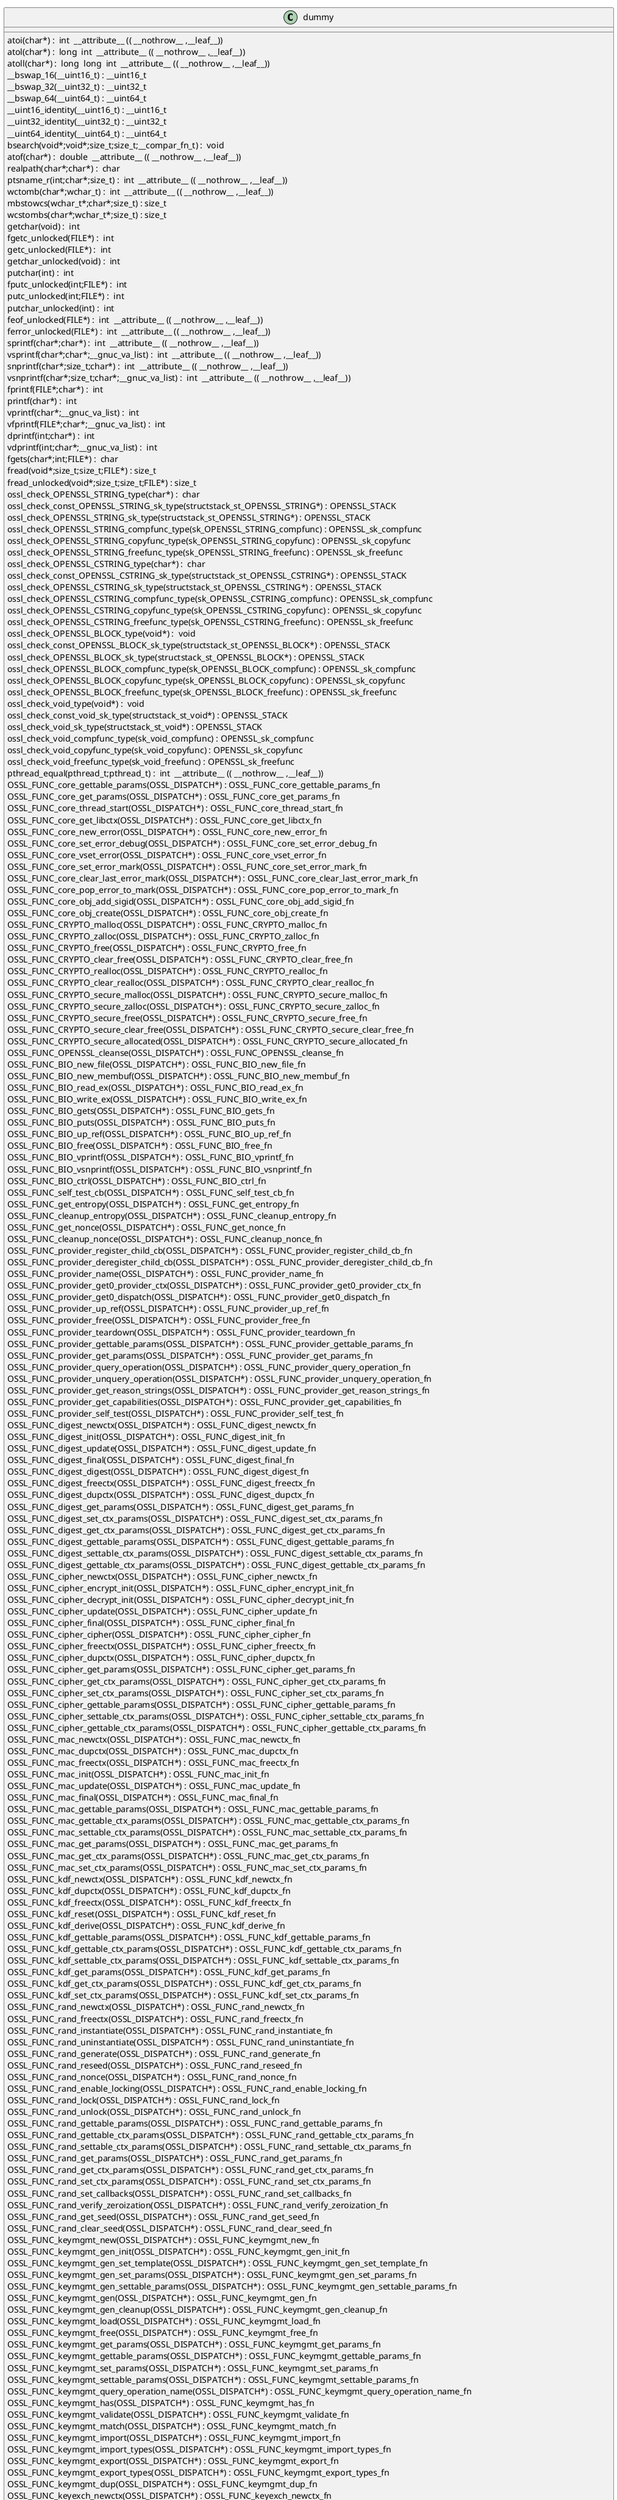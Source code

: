 @startuml
!pragma layout smetana
class dummy {
atoi(char*) :  int  __attribute__ (( __nothrow__ ,__leaf__)) [[[./../.././qc/ssl/tls_srp.c.html#191]]]
atol(char*) :  long  int  __attribute__ (( __nothrow__ ,__leaf__)) [[[./../.././qc/ssl/tls_srp.c.html#196]]]
atoll(char*) :  long  long  int  __attribute__ (( __nothrow__ ,__leaf__)) [[[./../.././qc/ssl/tls_srp.c.html#203]]]
__bswap_16(__uint16_t) : __uint16_t [[[./../.././qc/ssl/tls_srp.c.html#503]]]
__bswap_32(__uint32_t) : __uint32_t [[[./../.././qc/ssl/tls_srp.c.html#518]]]
__bswap_64(__uint64_t) : __uint64_t [[[./../.././qc/ssl/tls_srp.c.html#528]]]
__uint16_identity(__uint16_t) : __uint16_t [[[./../.././qc/ssl/tls_srp.c.html#540]]]
__uint32_identity(__uint32_t) : __uint32_t [[[./../.././qc/ssl/tls_srp.c.html#546]]]
__uint64_identity(__uint64_t) : __uint64_t [[[./../.././qc/ssl/tls_srp.c.html#552]]]
bsearch(void*;void*;size_t;size_t;__compar_fn_t) :  void  [[[./../.././qc/ssl/tls_srp.c.html#1220]]]
atof(char*) :  double  __attribute__ (( __nothrow__ ,__leaf__)) [[[./../.././qc/ssl/tls_srp.c.html#1]]]
realpath(char*;char*) :  char  [[[./../.././qc/ssl/tls_srp.c.html#1]]]
ptsname_r(int;char*;size_t) :  int  __attribute__ (( __nothrow__ ,__leaf__)) [[[./../.././qc/ssl/tls_srp.c.html#1]]]
wctomb(char*;wchar_t) :  int  __attribute__ (( __nothrow__ ,__leaf__)) [[[./../.././qc/ssl/tls_srp.c.html#1]]]
mbstowcs(wchar_t*;char*;size_t) : size_t [[[./../.././qc/ssl/tls_srp.c.html#1]]]
wcstombs(char*;wchar_t*;size_t) : size_t [[[./../.././qc/ssl/tls_srp.c.html#1]]]
getchar(void) :  int  [[[./../.././qc/ssl/tls_srp.c.html#1]]]
fgetc_unlocked(FILE*) :  int  [[[./../.././qc/ssl/tls_srp.c.html#1]]]
getc_unlocked(FILE*) :  int  [[[./../.././qc/ssl/tls_srp.c.html#1]]]
getchar_unlocked(void) :  int  [[[./../.././qc/ssl/tls_srp.c.html#1]]]
putchar(int) :  int  [[[./../.././qc/ssl/tls_srp.c.html#1]]]
fputc_unlocked(int;FILE*) :  int  [[[./../.././qc/ssl/tls_srp.c.html#1]]]
putc_unlocked(int;FILE*) :  int  [[[./../.././qc/ssl/tls_srp.c.html#1]]]
putchar_unlocked(int) :  int  [[[./../.././qc/ssl/tls_srp.c.html#1]]]
feof_unlocked(FILE*) :  int  __attribute__ (( __nothrow__ ,__leaf__)) [[[./../.././qc/ssl/tls_srp.c.html#1]]]
ferror_unlocked(FILE*) :  int  __attribute__ (( __nothrow__ ,__leaf__)) [[[./../.././qc/ssl/tls_srp.c.html#1]]]
sprintf(char*;char*) :  int  __attribute__ (( __nothrow__ ,__leaf__)) [[[./../.././qc/ssl/tls_srp.c.html#1]]]
vsprintf(char*;char*;__gnuc_va_list) :  int  __attribute__ (( __nothrow__ ,__leaf__)) [[[./../.././qc/ssl/tls_srp.c.html#1]]]
snprintf(char*;size_t;char*) :  int  __attribute__ (( __nothrow__ ,__leaf__)) [[[./../.././qc/ssl/tls_srp.c.html#1]]]
vsnprintf(char*;size_t;char*;__gnuc_va_list) :  int  __attribute__ (( __nothrow__ ,__leaf__)) [[[./../.././qc/ssl/tls_srp.c.html#1]]]
fprintf(FILE*;char*) :  int  [[[./../.././qc/ssl/tls_srp.c.html#1]]]
printf(char*) :  int  [[[./../.././qc/ssl/tls_srp.c.html#1]]]
vprintf(char*;__gnuc_va_list) :  int  [[[./../.././qc/ssl/tls_srp.c.html#1]]]
vfprintf(FILE*;char*;__gnuc_va_list) :  int  [[[./../.././qc/ssl/tls_srp.c.html#1]]]
dprintf(int;char*) :  int  [[[./../.././qc/ssl/tls_srp.c.html#1]]]
vdprintf(int;char*;__gnuc_va_list) :  int  [[[./../.././qc/ssl/tls_srp.c.html#1]]]
fgets(char*;int;FILE*) :  char  [[[./../.././qc/ssl/tls_srp.c.html#1]]]
fread(void*;size_t;size_t;FILE*) : size_t [[[./../.././qc/ssl/tls_srp.c.html#1]]]
fread_unlocked(void*;size_t;size_t;FILE*) : size_t [[[./../.././qc/ssl/tls_srp.c.html#1]]]
ossl_check_OPENSSL_STRING_type(char*) :  char  [[[./../.././qc/ssl/tls_srp.c.html#1]]]
ossl_check_const_OPENSSL_STRING_sk_type(structstack_st_OPENSSL_STRING*) : OPENSSL_STACK [[[./../.././qc/ssl/tls_srp.c.html#1]]]
ossl_check_OPENSSL_STRING_sk_type(structstack_st_OPENSSL_STRING*) : OPENSSL_STACK [[[./../.././qc/ssl/tls_srp.c.html#1]]]
ossl_check_OPENSSL_STRING_compfunc_type(sk_OPENSSL_STRING_compfunc) : OPENSSL_sk_compfunc [[[./../.././qc/ssl/tls_srp.c.html#1]]]
ossl_check_OPENSSL_STRING_copyfunc_type(sk_OPENSSL_STRING_copyfunc) : OPENSSL_sk_copyfunc [[[./../.././qc/ssl/tls_srp.c.html#1]]]
ossl_check_OPENSSL_STRING_freefunc_type(sk_OPENSSL_STRING_freefunc) : OPENSSL_sk_freefunc [[[./../.././qc/ssl/tls_srp.c.html#1]]]
ossl_check_OPENSSL_CSTRING_type(char*) :  char  [[[./../.././qc/ssl/tls_srp.c.html#1]]]
ossl_check_const_OPENSSL_CSTRING_sk_type(structstack_st_OPENSSL_CSTRING*) : OPENSSL_STACK [[[./../.././qc/ssl/tls_srp.c.html#1]]]
ossl_check_OPENSSL_CSTRING_sk_type(structstack_st_OPENSSL_CSTRING*) : OPENSSL_STACK [[[./../.././qc/ssl/tls_srp.c.html#1]]]
ossl_check_OPENSSL_CSTRING_compfunc_type(sk_OPENSSL_CSTRING_compfunc) : OPENSSL_sk_compfunc [[[./../.././qc/ssl/tls_srp.c.html#1]]]
ossl_check_OPENSSL_CSTRING_copyfunc_type(sk_OPENSSL_CSTRING_copyfunc) : OPENSSL_sk_copyfunc [[[./../.././qc/ssl/tls_srp.c.html#1]]]
ossl_check_OPENSSL_CSTRING_freefunc_type(sk_OPENSSL_CSTRING_freefunc) : OPENSSL_sk_freefunc [[[./../.././qc/ssl/tls_srp.c.html#1]]]
ossl_check_OPENSSL_BLOCK_type(void*) :  void  [[[./../.././qc/ssl/tls_srp.c.html#1]]]
ossl_check_const_OPENSSL_BLOCK_sk_type(structstack_st_OPENSSL_BLOCK*) : OPENSSL_STACK [[[./../.././qc/ssl/tls_srp.c.html#1]]]
ossl_check_OPENSSL_BLOCK_sk_type(structstack_st_OPENSSL_BLOCK*) : OPENSSL_STACK [[[./../.././qc/ssl/tls_srp.c.html#1]]]
ossl_check_OPENSSL_BLOCK_compfunc_type(sk_OPENSSL_BLOCK_compfunc) : OPENSSL_sk_compfunc [[[./../.././qc/ssl/tls_srp.c.html#1]]]
ossl_check_OPENSSL_BLOCK_copyfunc_type(sk_OPENSSL_BLOCK_copyfunc) : OPENSSL_sk_copyfunc [[[./../.././qc/ssl/tls_srp.c.html#1]]]
ossl_check_OPENSSL_BLOCK_freefunc_type(sk_OPENSSL_BLOCK_freefunc) : OPENSSL_sk_freefunc [[[./../.././qc/ssl/tls_srp.c.html#1]]]
ossl_check_void_type(void*) :  void  [[[./../.././qc/ssl/tls_srp.c.html#1]]]
ossl_check_const_void_sk_type(structstack_st_void*) : OPENSSL_STACK [[[./../.././qc/ssl/tls_srp.c.html#1]]]
ossl_check_void_sk_type(structstack_st_void*) : OPENSSL_STACK [[[./../.././qc/ssl/tls_srp.c.html#1]]]
ossl_check_void_compfunc_type(sk_void_compfunc) : OPENSSL_sk_compfunc [[[./../.././qc/ssl/tls_srp.c.html#1]]]
ossl_check_void_copyfunc_type(sk_void_copyfunc) : OPENSSL_sk_copyfunc [[[./../.././qc/ssl/tls_srp.c.html#1]]]
ossl_check_void_freefunc_type(sk_void_freefunc) : OPENSSL_sk_freefunc [[[./../.././qc/ssl/tls_srp.c.html#1]]]
pthread_equal(pthread_t;pthread_t) :  int  __attribute__ (( __nothrow__ ,__leaf__)) [[[./../.././qc/ssl/tls_srp.c.html#1]]]
OSSL_FUNC_core_gettable_params(OSSL_DISPATCH*) : OSSL_FUNC_core_gettable_params_fn [[[./../.././qc/ssl/tls_srp.c.html#1]]]
OSSL_FUNC_core_get_params(OSSL_DISPATCH*) : OSSL_FUNC_core_get_params_fn [[[./../.././qc/ssl/tls_srp.c.html#1]]]
OSSL_FUNC_core_thread_start(OSSL_DISPATCH*) : OSSL_FUNC_core_thread_start_fn [[[./../.././qc/ssl/tls_srp.c.html#1]]]
OSSL_FUNC_core_get_libctx(OSSL_DISPATCH*) : OSSL_FUNC_core_get_libctx_fn [[[./../.././qc/ssl/tls_srp.c.html#1]]]
OSSL_FUNC_core_new_error(OSSL_DISPATCH*) : OSSL_FUNC_core_new_error_fn [[[./../.././qc/ssl/tls_srp.c.html#1]]]
OSSL_FUNC_core_set_error_debug(OSSL_DISPATCH*) : OSSL_FUNC_core_set_error_debug_fn [[[./../.././qc/ssl/tls_srp.c.html#1]]]
OSSL_FUNC_core_vset_error(OSSL_DISPATCH*) : OSSL_FUNC_core_vset_error_fn [[[./../.././qc/ssl/tls_srp.c.html#1]]]
OSSL_FUNC_core_set_error_mark(OSSL_DISPATCH*) : OSSL_FUNC_core_set_error_mark_fn [[[./../.././qc/ssl/tls_srp.c.html#1]]]
OSSL_FUNC_core_clear_last_error_mark(OSSL_DISPATCH*) : OSSL_FUNC_core_clear_last_error_mark_fn [[[./../.././qc/ssl/tls_srp.c.html#1]]]
OSSL_FUNC_core_pop_error_to_mark(OSSL_DISPATCH*) : OSSL_FUNC_core_pop_error_to_mark_fn [[[./../.././qc/ssl/tls_srp.c.html#1]]]
OSSL_FUNC_core_obj_add_sigid(OSSL_DISPATCH*) : OSSL_FUNC_core_obj_add_sigid_fn [[[./../.././qc/ssl/tls_srp.c.html#1]]]
OSSL_FUNC_core_obj_create(OSSL_DISPATCH*) : OSSL_FUNC_core_obj_create_fn [[[./../.././qc/ssl/tls_srp.c.html#1]]]
OSSL_FUNC_CRYPTO_malloc(OSSL_DISPATCH*) : OSSL_FUNC_CRYPTO_malloc_fn [[[./../.././qc/ssl/tls_srp.c.html#1]]]
OSSL_FUNC_CRYPTO_zalloc(OSSL_DISPATCH*) : OSSL_FUNC_CRYPTO_zalloc_fn [[[./../.././qc/ssl/tls_srp.c.html#1]]]
OSSL_FUNC_CRYPTO_free(OSSL_DISPATCH*) : OSSL_FUNC_CRYPTO_free_fn [[[./../.././qc/ssl/tls_srp.c.html#1]]]
OSSL_FUNC_CRYPTO_clear_free(OSSL_DISPATCH*) : OSSL_FUNC_CRYPTO_clear_free_fn [[[./../.././qc/ssl/tls_srp.c.html#1]]]
OSSL_FUNC_CRYPTO_realloc(OSSL_DISPATCH*) : OSSL_FUNC_CRYPTO_realloc_fn [[[./../.././qc/ssl/tls_srp.c.html#1]]]
OSSL_FUNC_CRYPTO_clear_realloc(OSSL_DISPATCH*) : OSSL_FUNC_CRYPTO_clear_realloc_fn [[[./../.././qc/ssl/tls_srp.c.html#1]]]
OSSL_FUNC_CRYPTO_secure_malloc(OSSL_DISPATCH*) : OSSL_FUNC_CRYPTO_secure_malloc_fn [[[./../.././qc/ssl/tls_srp.c.html#1]]]
OSSL_FUNC_CRYPTO_secure_zalloc(OSSL_DISPATCH*) : OSSL_FUNC_CRYPTO_secure_zalloc_fn [[[./../.././qc/ssl/tls_srp.c.html#1]]]
OSSL_FUNC_CRYPTO_secure_free(OSSL_DISPATCH*) : OSSL_FUNC_CRYPTO_secure_free_fn [[[./../.././qc/ssl/tls_srp.c.html#1]]]
OSSL_FUNC_CRYPTO_secure_clear_free(OSSL_DISPATCH*) : OSSL_FUNC_CRYPTO_secure_clear_free_fn [[[./../.././qc/ssl/tls_srp.c.html#1]]]
OSSL_FUNC_CRYPTO_secure_allocated(OSSL_DISPATCH*) : OSSL_FUNC_CRYPTO_secure_allocated_fn [[[./../.././qc/ssl/tls_srp.c.html#1]]]
OSSL_FUNC_OPENSSL_cleanse(OSSL_DISPATCH*) : OSSL_FUNC_OPENSSL_cleanse_fn [[[./../.././qc/ssl/tls_srp.c.html#1]]]
OSSL_FUNC_BIO_new_file(OSSL_DISPATCH*) : OSSL_FUNC_BIO_new_file_fn [[[./../.././qc/ssl/tls_srp.c.html#1]]]
OSSL_FUNC_BIO_new_membuf(OSSL_DISPATCH*) : OSSL_FUNC_BIO_new_membuf_fn [[[./../.././qc/ssl/tls_srp.c.html#1]]]
OSSL_FUNC_BIO_read_ex(OSSL_DISPATCH*) : OSSL_FUNC_BIO_read_ex_fn [[[./../.././qc/ssl/tls_srp.c.html#1]]]
OSSL_FUNC_BIO_write_ex(OSSL_DISPATCH*) : OSSL_FUNC_BIO_write_ex_fn [[[./../.././qc/ssl/tls_srp.c.html#1]]]
OSSL_FUNC_BIO_gets(OSSL_DISPATCH*) : OSSL_FUNC_BIO_gets_fn [[[./../.././qc/ssl/tls_srp.c.html#1]]]
OSSL_FUNC_BIO_puts(OSSL_DISPATCH*) : OSSL_FUNC_BIO_puts_fn [[[./../.././qc/ssl/tls_srp.c.html#1]]]
OSSL_FUNC_BIO_up_ref(OSSL_DISPATCH*) : OSSL_FUNC_BIO_up_ref_fn [[[./../.././qc/ssl/tls_srp.c.html#1]]]
OSSL_FUNC_BIO_free(OSSL_DISPATCH*) : OSSL_FUNC_BIO_free_fn [[[./../.././qc/ssl/tls_srp.c.html#1]]]
OSSL_FUNC_BIO_vprintf(OSSL_DISPATCH*) : OSSL_FUNC_BIO_vprintf_fn [[[./../.././qc/ssl/tls_srp.c.html#1]]]
OSSL_FUNC_BIO_vsnprintf(OSSL_DISPATCH*) : OSSL_FUNC_BIO_vsnprintf_fn [[[./../.././qc/ssl/tls_srp.c.html#1]]]
OSSL_FUNC_BIO_ctrl(OSSL_DISPATCH*) : OSSL_FUNC_BIO_ctrl_fn [[[./../.././qc/ssl/tls_srp.c.html#1]]]
OSSL_FUNC_self_test_cb(OSSL_DISPATCH*) : OSSL_FUNC_self_test_cb_fn [[[./../.././qc/ssl/tls_srp.c.html#1]]]
OSSL_FUNC_get_entropy(OSSL_DISPATCH*) : OSSL_FUNC_get_entropy_fn [[[./../.././qc/ssl/tls_srp.c.html#1]]]
OSSL_FUNC_cleanup_entropy(OSSL_DISPATCH*) : OSSL_FUNC_cleanup_entropy_fn [[[./../.././qc/ssl/tls_srp.c.html#1]]]
OSSL_FUNC_get_nonce(OSSL_DISPATCH*) : OSSL_FUNC_get_nonce_fn [[[./../.././qc/ssl/tls_srp.c.html#1]]]
OSSL_FUNC_cleanup_nonce(OSSL_DISPATCH*) : OSSL_FUNC_cleanup_nonce_fn [[[./../.././qc/ssl/tls_srp.c.html#1]]]
OSSL_FUNC_provider_register_child_cb(OSSL_DISPATCH*) : OSSL_FUNC_provider_register_child_cb_fn [[[./../.././qc/ssl/tls_srp.c.html#1]]]
OSSL_FUNC_provider_deregister_child_cb(OSSL_DISPATCH*) : OSSL_FUNC_provider_deregister_child_cb_fn [[[./../.././qc/ssl/tls_srp.c.html#1]]]
OSSL_FUNC_provider_name(OSSL_DISPATCH*) : OSSL_FUNC_provider_name_fn [[[./../.././qc/ssl/tls_srp.c.html#1]]]
OSSL_FUNC_provider_get0_provider_ctx(OSSL_DISPATCH*) : OSSL_FUNC_provider_get0_provider_ctx_fn [[[./../.././qc/ssl/tls_srp.c.html#1]]]
OSSL_FUNC_provider_get0_dispatch(OSSL_DISPATCH*) : OSSL_FUNC_provider_get0_dispatch_fn [[[./../.././qc/ssl/tls_srp.c.html#1]]]
OSSL_FUNC_provider_up_ref(OSSL_DISPATCH*) : OSSL_FUNC_provider_up_ref_fn [[[./../.././qc/ssl/tls_srp.c.html#1]]]
OSSL_FUNC_provider_free(OSSL_DISPATCH*) : OSSL_FUNC_provider_free_fn [[[./../.././qc/ssl/tls_srp.c.html#1]]]
OSSL_FUNC_provider_teardown(OSSL_DISPATCH*) : OSSL_FUNC_provider_teardown_fn [[[./../.././qc/ssl/tls_srp.c.html#1]]]
OSSL_FUNC_provider_gettable_params(OSSL_DISPATCH*) : OSSL_FUNC_provider_gettable_params_fn [[[./../.././qc/ssl/tls_srp.c.html#1]]]
OSSL_FUNC_provider_get_params(OSSL_DISPATCH*) : OSSL_FUNC_provider_get_params_fn [[[./../.././qc/ssl/tls_srp.c.html#1]]]
OSSL_FUNC_provider_query_operation(OSSL_DISPATCH*) : OSSL_FUNC_provider_query_operation_fn [[[./../.././qc/ssl/tls_srp.c.html#1]]]
OSSL_FUNC_provider_unquery_operation(OSSL_DISPATCH*) : OSSL_FUNC_provider_unquery_operation_fn [[[./../.././qc/ssl/tls_srp.c.html#1]]]
OSSL_FUNC_provider_get_reason_strings(OSSL_DISPATCH*) : OSSL_FUNC_provider_get_reason_strings_fn [[[./../.././qc/ssl/tls_srp.c.html#1]]]
OSSL_FUNC_provider_get_capabilities(OSSL_DISPATCH*) : OSSL_FUNC_provider_get_capabilities_fn [[[./../.././qc/ssl/tls_srp.c.html#1]]]
OSSL_FUNC_provider_self_test(OSSL_DISPATCH*) : OSSL_FUNC_provider_self_test_fn [[[./../.././qc/ssl/tls_srp.c.html#1]]]
OSSL_FUNC_digest_newctx(OSSL_DISPATCH*) : OSSL_FUNC_digest_newctx_fn [[[./../.././qc/ssl/tls_srp.c.html#1]]]
OSSL_FUNC_digest_init(OSSL_DISPATCH*) : OSSL_FUNC_digest_init_fn [[[./../.././qc/ssl/tls_srp.c.html#1]]]
OSSL_FUNC_digest_update(OSSL_DISPATCH*) : OSSL_FUNC_digest_update_fn [[[./../.././qc/ssl/tls_srp.c.html#1]]]
OSSL_FUNC_digest_final(OSSL_DISPATCH*) : OSSL_FUNC_digest_final_fn [[[./../.././qc/ssl/tls_srp.c.html#1]]]
OSSL_FUNC_digest_digest(OSSL_DISPATCH*) : OSSL_FUNC_digest_digest_fn [[[./../.././qc/ssl/tls_srp.c.html#1]]]
OSSL_FUNC_digest_freectx(OSSL_DISPATCH*) : OSSL_FUNC_digest_freectx_fn [[[./../.././qc/ssl/tls_srp.c.html#1]]]
OSSL_FUNC_digest_dupctx(OSSL_DISPATCH*) : OSSL_FUNC_digest_dupctx_fn [[[./../.././qc/ssl/tls_srp.c.html#1]]]
OSSL_FUNC_digest_get_params(OSSL_DISPATCH*) : OSSL_FUNC_digest_get_params_fn [[[./../.././qc/ssl/tls_srp.c.html#1]]]
OSSL_FUNC_digest_set_ctx_params(OSSL_DISPATCH*) : OSSL_FUNC_digest_set_ctx_params_fn [[[./../.././qc/ssl/tls_srp.c.html#1]]]
OSSL_FUNC_digest_get_ctx_params(OSSL_DISPATCH*) : OSSL_FUNC_digest_get_ctx_params_fn [[[./../.././qc/ssl/tls_srp.c.html#1]]]
OSSL_FUNC_digest_gettable_params(OSSL_DISPATCH*) : OSSL_FUNC_digest_gettable_params_fn [[[./../.././qc/ssl/tls_srp.c.html#1]]]
OSSL_FUNC_digest_settable_ctx_params(OSSL_DISPATCH*) : OSSL_FUNC_digest_settable_ctx_params_fn [[[./../.././qc/ssl/tls_srp.c.html#1]]]
OSSL_FUNC_digest_gettable_ctx_params(OSSL_DISPATCH*) : OSSL_FUNC_digest_gettable_ctx_params_fn [[[./../.././qc/ssl/tls_srp.c.html#1]]]
OSSL_FUNC_cipher_newctx(OSSL_DISPATCH*) : OSSL_FUNC_cipher_newctx_fn [[[./../.././qc/ssl/tls_srp.c.html#1]]]
OSSL_FUNC_cipher_encrypt_init(OSSL_DISPATCH*) : OSSL_FUNC_cipher_encrypt_init_fn [[[./../.././qc/ssl/tls_srp.c.html#1]]]
OSSL_FUNC_cipher_decrypt_init(OSSL_DISPATCH*) : OSSL_FUNC_cipher_decrypt_init_fn [[[./../.././qc/ssl/tls_srp.c.html#1]]]
OSSL_FUNC_cipher_update(OSSL_DISPATCH*) : OSSL_FUNC_cipher_update_fn [[[./../.././qc/ssl/tls_srp.c.html#1]]]
OSSL_FUNC_cipher_final(OSSL_DISPATCH*) : OSSL_FUNC_cipher_final_fn [[[./../.././qc/ssl/tls_srp.c.html#1]]]
OSSL_FUNC_cipher_cipher(OSSL_DISPATCH*) : OSSL_FUNC_cipher_cipher_fn [[[./../.././qc/ssl/tls_srp.c.html#1]]]
OSSL_FUNC_cipher_freectx(OSSL_DISPATCH*) : OSSL_FUNC_cipher_freectx_fn [[[./../.././qc/ssl/tls_srp.c.html#1]]]
OSSL_FUNC_cipher_dupctx(OSSL_DISPATCH*) : OSSL_FUNC_cipher_dupctx_fn [[[./../.././qc/ssl/tls_srp.c.html#1]]]
OSSL_FUNC_cipher_get_params(OSSL_DISPATCH*) : OSSL_FUNC_cipher_get_params_fn [[[./../.././qc/ssl/tls_srp.c.html#1]]]
OSSL_FUNC_cipher_get_ctx_params(OSSL_DISPATCH*) : OSSL_FUNC_cipher_get_ctx_params_fn [[[./../.././qc/ssl/tls_srp.c.html#1]]]
OSSL_FUNC_cipher_set_ctx_params(OSSL_DISPATCH*) : OSSL_FUNC_cipher_set_ctx_params_fn [[[./../.././qc/ssl/tls_srp.c.html#1]]]
OSSL_FUNC_cipher_gettable_params(OSSL_DISPATCH*) : OSSL_FUNC_cipher_gettable_params_fn [[[./../.././qc/ssl/tls_srp.c.html#1]]]
OSSL_FUNC_cipher_settable_ctx_params(OSSL_DISPATCH*) : OSSL_FUNC_cipher_settable_ctx_params_fn [[[./../.././qc/ssl/tls_srp.c.html#1]]]
OSSL_FUNC_cipher_gettable_ctx_params(OSSL_DISPATCH*) : OSSL_FUNC_cipher_gettable_ctx_params_fn [[[./../.././qc/ssl/tls_srp.c.html#1]]]
OSSL_FUNC_mac_newctx(OSSL_DISPATCH*) : OSSL_FUNC_mac_newctx_fn [[[./../.././qc/ssl/tls_srp.c.html#1]]]
OSSL_FUNC_mac_dupctx(OSSL_DISPATCH*) : OSSL_FUNC_mac_dupctx_fn [[[./../.././qc/ssl/tls_srp.c.html#1]]]
OSSL_FUNC_mac_freectx(OSSL_DISPATCH*) : OSSL_FUNC_mac_freectx_fn [[[./../.././qc/ssl/tls_srp.c.html#1]]]
OSSL_FUNC_mac_init(OSSL_DISPATCH*) : OSSL_FUNC_mac_init_fn [[[./../.././qc/ssl/tls_srp.c.html#1]]]
OSSL_FUNC_mac_update(OSSL_DISPATCH*) : OSSL_FUNC_mac_update_fn [[[./../.././qc/ssl/tls_srp.c.html#1]]]
OSSL_FUNC_mac_final(OSSL_DISPATCH*) : OSSL_FUNC_mac_final_fn [[[./../.././qc/ssl/tls_srp.c.html#1]]]
OSSL_FUNC_mac_gettable_params(OSSL_DISPATCH*) : OSSL_FUNC_mac_gettable_params_fn [[[./../.././qc/ssl/tls_srp.c.html#1]]]
OSSL_FUNC_mac_gettable_ctx_params(OSSL_DISPATCH*) : OSSL_FUNC_mac_gettable_ctx_params_fn [[[./../.././qc/ssl/tls_srp.c.html#1]]]
OSSL_FUNC_mac_settable_ctx_params(OSSL_DISPATCH*) : OSSL_FUNC_mac_settable_ctx_params_fn [[[./../.././qc/ssl/tls_srp.c.html#1]]]
OSSL_FUNC_mac_get_params(OSSL_DISPATCH*) : OSSL_FUNC_mac_get_params_fn [[[./../.././qc/ssl/tls_srp.c.html#1]]]
OSSL_FUNC_mac_get_ctx_params(OSSL_DISPATCH*) : OSSL_FUNC_mac_get_ctx_params_fn [[[./../.././qc/ssl/tls_srp.c.html#1]]]
OSSL_FUNC_mac_set_ctx_params(OSSL_DISPATCH*) : OSSL_FUNC_mac_set_ctx_params_fn [[[./../.././qc/ssl/tls_srp.c.html#1]]]
OSSL_FUNC_kdf_newctx(OSSL_DISPATCH*) : OSSL_FUNC_kdf_newctx_fn [[[./../.././qc/ssl/tls_srp.c.html#1]]]
OSSL_FUNC_kdf_dupctx(OSSL_DISPATCH*) : OSSL_FUNC_kdf_dupctx_fn [[[./../.././qc/ssl/tls_srp.c.html#1]]]
OSSL_FUNC_kdf_freectx(OSSL_DISPATCH*) : OSSL_FUNC_kdf_freectx_fn [[[./../.././qc/ssl/tls_srp.c.html#1]]]
OSSL_FUNC_kdf_reset(OSSL_DISPATCH*) : OSSL_FUNC_kdf_reset_fn [[[./../.././qc/ssl/tls_srp.c.html#1]]]
OSSL_FUNC_kdf_derive(OSSL_DISPATCH*) : OSSL_FUNC_kdf_derive_fn [[[./../.././qc/ssl/tls_srp.c.html#1]]]
OSSL_FUNC_kdf_gettable_params(OSSL_DISPATCH*) : OSSL_FUNC_kdf_gettable_params_fn [[[./../.././qc/ssl/tls_srp.c.html#1]]]
OSSL_FUNC_kdf_gettable_ctx_params(OSSL_DISPATCH*) : OSSL_FUNC_kdf_gettable_ctx_params_fn [[[./../.././qc/ssl/tls_srp.c.html#1]]]
OSSL_FUNC_kdf_settable_ctx_params(OSSL_DISPATCH*) : OSSL_FUNC_kdf_settable_ctx_params_fn [[[./../.././qc/ssl/tls_srp.c.html#1]]]
OSSL_FUNC_kdf_get_params(OSSL_DISPATCH*) : OSSL_FUNC_kdf_get_params_fn [[[./../.././qc/ssl/tls_srp.c.html#1]]]
OSSL_FUNC_kdf_get_ctx_params(OSSL_DISPATCH*) : OSSL_FUNC_kdf_get_ctx_params_fn [[[./../.././qc/ssl/tls_srp.c.html#1]]]
OSSL_FUNC_kdf_set_ctx_params(OSSL_DISPATCH*) : OSSL_FUNC_kdf_set_ctx_params_fn [[[./../.././qc/ssl/tls_srp.c.html#1]]]
OSSL_FUNC_rand_newctx(OSSL_DISPATCH*) : OSSL_FUNC_rand_newctx_fn [[[./../.././qc/ssl/tls_srp.c.html#1]]]
OSSL_FUNC_rand_freectx(OSSL_DISPATCH*) : OSSL_FUNC_rand_freectx_fn [[[./../.././qc/ssl/tls_srp.c.html#1]]]
OSSL_FUNC_rand_instantiate(OSSL_DISPATCH*) : OSSL_FUNC_rand_instantiate_fn [[[./../.././qc/ssl/tls_srp.c.html#1]]]
OSSL_FUNC_rand_uninstantiate(OSSL_DISPATCH*) : OSSL_FUNC_rand_uninstantiate_fn [[[./../.././qc/ssl/tls_srp.c.html#1]]]
OSSL_FUNC_rand_generate(OSSL_DISPATCH*) : OSSL_FUNC_rand_generate_fn [[[./../.././qc/ssl/tls_srp.c.html#1]]]
OSSL_FUNC_rand_reseed(OSSL_DISPATCH*) : OSSL_FUNC_rand_reseed_fn [[[./../.././qc/ssl/tls_srp.c.html#1]]]
OSSL_FUNC_rand_nonce(OSSL_DISPATCH*) : OSSL_FUNC_rand_nonce_fn [[[./../.././qc/ssl/tls_srp.c.html#1]]]
OSSL_FUNC_rand_enable_locking(OSSL_DISPATCH*) : OSSL_FUNC_rand_enable_locking_fn [[[./../.././qc/ssl/tls_srp.c.html#1]]]
OSSL_FUNC_rand_lock(OSSL_DISPATCH*) : OSSL_FUNC_rand_lock_fn [[[./../.././qc/ssl/tls_srp.c.html#1]]]
OSSL_FUNC_rand_unlock(OSSL_DISPATCH*) : OSSL_FUNC_rand_unlock_fn [[[./../.././qc/ssl/tls_srp.c.html#1]]]
OSSL_FUNC_rand_gettable_params(OSSL_DISPATCH*) : OSSL_FUNC_rand_gettable_params_fn [[[./../.././qc/ssl/tls_srp.c.html#1]]]
OSSL_FUNC_rand_gettable_ctx_params(OSSL_DISPATCH*) : OSSL_FUNC_rand_gettable_ctx_params_fn [[[./../.././qc/ssl/tls_srp.c.html#1]]]
OSSL_FUNC_rand_settable_ctx_params(OSSL_DISPATCH*) : OSSL_FUNC_rand_settable_ctx_params_fn [[[./../.././qc/ssl/tls_srp.c.html#1]]]
OSSL_FUNC_rand_get_params(OSSL_DISPATCH*) : OSSL_FUNC_rand_get_params_fn [[[./../.././qc/ssl/tls_srp.c.html#1]]]
OSSL_FUNC_rand_get_ctx_params(OSSL_DISPATCH*) : OSSL_FUNC_rand_get_ctx_params_fn [[[./../.././qc/ssl/tls_srp.c.html#1]]]
OSSL_FUNC_rand_set_ctx_params(OSSL_DISPATCH*) : OSSL_FUNC_rand_set_ctx_params_fn [[[./../.././qc/ssl/tls_srp.c.html#1]]]
OSSL_FUNC_rand_set_callbacks(OSSL_DISPATCH*) : OSSL_FUNC_rand_set_callbacks_fn [[[./../.././qc/ssl/tls_srp.c.html#1]]]
OSSL_FUNC_rand_verify_zeroization(OSSL_DISPATCH*) : OSSL_FUNC_rand_verify_zeroization_fn [[[./../.././qc/ssl/tls_srp.c.html#1]]]
OSSL_FUNC_rand_get_seed(OSSL_DISPATCH*) : OSSL_FUNC_rand_get_seed_fn [[[./../.././qc/ssl/tls_srp.c.html#1]]]
OSSL_FUNC_rand_clear_seed(OSSL_DISPATCH*) : OSSL_FUNC_rand_clear_seed_fn [[[./../.././qc/ssl/tls_srp.c.html#1]]]
OSSL_FUNC_keymgmt_new(OSSL_DISPATCH*) : OSSL_FUNC_keymgmt_new_fn [[[./../.././qc/ssl/tls_srp.c.html#1]]]
OSSL_FUNC_keymgmt_gen_init(OSSL_DISPATCH*) : OSSL_FUNC_keymgmt_gen_init_fn [[[./../.././qc/ssl/tls_srp.c.html#1]]]
OSSL_FUNC_keymgmt_gen_set_template(OSSL_DISPATCH*) : OSSL_FUNC_keymgmt_gen_set_template_fn [[[./../.././qc/ssl/tls_srp.c.html#1]]]
OSSL_FUNC_keymgmt_gen_set_params(OSSL_DISPATCH*) : OSSL_FUNC_keymgmt_gen_set_params_fn [[[./../.././qc/ssl/tls_srp.c.html#1]]]
OSSL_FUNC_keymgmt_gen_settable_params(OSSL_DISPATCH*) : OSSL_FUNC_keymgmt_gen_settable_params_fn [[[./../.././qc/ssl/tls_srp.c.html#1]]]
OSSL_FUNC_keymgmt_gen(OSSL_DISPATCH*) : OSSL_FUNC_keymgmt_gen_fn [[[./../.././qc/ssl/tls_srp.c.html#1]]]
OSSL_FUNC_keymgmt_gen_cleanup(OSSL_DISPATCH*) : OSSL_FUNC_keymgmt_gen_cleanup_fn [[[./../.././qc/ssl/tls_srp.c.html#1]]]
OSSL_FUNC_keymgmt_load(OSSL_DISPATCH*) : OSSL_FUNC_keymgmt_load_fn [[[./../.././qc/ssl/tls_srp.c.html#1]]]
OSSL_FUNC_keymgmt_free(OSSL_DISPATCH*) : OSSL_FUNC_keymgmt_free_fn [[[./../.././qc/ssl/tls_srp.c.html#1]]]
OSSL_FUNC_keymgmt_get_params(OSSL_DISPATCH*) : OSSL_FUNC_keymgmt_get_params_fn [[[./../.././qc/ssl/tls_srp.c.html#1]]]
OSSL_FUNC_keymgmt_gettable_params(OSSL_DISPATCH*) : OSSL_FUNC_keymgmt_gettable_params_fn [[[./../.././qc/ssl/tls_srp.c.html#1]]]
OSSL_FUNC_keymgmt_set_params(OSSL_DISPATCH*) : OSSL_FUNC_keymgmt_set_params_fn [[[./../.././qc/ssl/tls_srp.c.html#1]]]
OSSL_FUNC_keymgmt_settable_params(OSSL_DISPATCH*) : OSSL_FUNC_keymgmt_settable_params_fn [[[./../.././qc/ssl/tls_srp.c.html#1]]]
OSSL_FUNC_keymgmt_query_operation_name(OSSL_DISPATCH*) : OSSL_FUNC_keymgmt_query_operation_name_fn [[[./../.././qc/ssl/tls_srp.c.html#1]]]
OSSL_FUNC_keymgmt_has(OSSL_DISPATCH*) : OSSL_FUNC_keymgmt_has_fn [[[./../.././qc/ssl/tls_srp.c.html#1]]]
OSSL_FUNC_keymgmt_validate(OSSL_DISPATCH*) : OSSL_FUNC_keymgmt_validate_fn [[[./../.././qc/ssl/tls_srp.c.html#1]]]
OSSL_FUNC_keymgmt_match(OSSL_DISPATCH*) : OSSL_FUNC_keymgmt_match_fn [[[./../.././qc/ssl/tls_srp.c.html#1]]]
OSSL_FUNC_keymgmt_import(OSSL_DISPATCH*) : OSSL_FUNC_keymgmt_import_fn [[[./../.././qc/ssl/tls_srp.c.html#1]]]
OSSL_FUNC_keymgmt_import_types(OSSL_DISPATCH*) : OSSL_FUNC_keymgmt_import_types_fn [[[./../.././qc/ssl/tls_srp.c.html#1]]]
OSSL_FUNC_keymgmt_export(OSSL_DISPATCH*) : OSSL_FUNC_keymgmt_export_fn [[[./../.././qc/ssl/tls_srp.c.html#1]]]
OSSL_FUNC_keymgmt_export_types(OSSL_DISPATCH*) : OSSL_FUNC_keymgmt_export_types_fn [[[./../.././qc/ssl/tls_srp.c.html#1]]]
OSSL_FUNC_keymgmt_dup(OSSL_DISPATCH*) : OSSL_FUNC_keymgmt_dup_fn [[[./../.././qc/ssl/tls_srp.c.html#1]]]
OSSL_FUNC_keyexch_newctx(OSSL_DISPATCH*) : OSSL_FUNC_keyexch_newctx_fn [[[./../.././qc/ssl/tls_srp.c.html#1]]]
OSSL_FUNC_keyexch_init(OSSL_DISPATCH*) : OSSL_FUNC_keyexch_init_fn [[[./../.././qc/ssl/tls_srp.c.html#1]]]
OSSL_FUNC_keyexch_derive(OSSL_DISPATCH*) : OSSL_FUNC_keyexch_derive_fn [[[./../.././qc/ssl/tls_srp.c.html#1]]]
OSSL_FUNC_keyexch_set_peer(OSSL_DISPATCH*) : OSSL_FUNC_keyexch_set_peer_fn [[[./../.././qc/ssl/tls_srp.c.html#1]]]
OSSL_FUNC_keyexch_freectx(OSSL_DISPATCH*) : OSSL_FUNC_keyexch_freectx_fn [[[./../.././qc/ssl/tls_srp.c.html#1]]]
OSSL_FUNC_keyexch_dupctx(OSSL_DISPATCH*) : OSSL_FUNC_keyexch_dupctx_fn [[[./../.././qc/ssl/tls_srp.c.html#1]]]
OSSL_FUNC_keyexch_set_ctx_params(OSSL_DISPATCH*) : OSSL_FUNC_keyexch_set_ctx_params_fn [[[./../.././qc/ssl/tls_srp.c.html#1]]]
OSSL_FUNC_keyexch_settable_ctx_params(OSSL_DISPATCH*) : OSSL_FUNC_keyexch_settable_ctx_params_fn [[[./../.././qc/ssl/tls_srp.c.html#1]]]
OSSL_FUNC_keyexch_get_ctx_params(OSSL_DISPATCH*) : OSSL_FUNC_keyexch_get_ctx_params_fn [[[./../.././qc/ssl/tls_srp.c.html#1]]]
OSSL_FUNC_keyexch_gettable_ctx_params(OSSL_DISPATCH*) : OSSL_FUNC_keyexch_gettable_ctx_params_fn [[[./../.././qc/ssl/tls_srp.c.html#1]]]
OSSL_FUNC_signature_newctx(OSSL_DISPATCH*) : OSSL_FUNC_signature_newctx_fn [[[./../.././qc/ssl/tls_srp.c.html#1]]]
OSSL_FUNC_signature_sign_init(OSSL_DISPATCH*) : OSSL_FUNC_signature_sign_init_fn [[[./../.././qc/ssl/tls_srp.c.html#1]]]
OSSL_FUNC_signature_sign(OSSL_DISPATCH*) : OSSL_FUNC_signature_sign_fn [[[./../.././qc/ssl/tls_srp.c.html#1]]]
OSSL_FUNC_signature_verify_init(OSSL_DISPATCH*) : OSSL_FUNC_signature_verify_init_fn [[[./../.././qc/ssl/tls_srp.c.html#1]]]
OSSL_FUNC_signature_verify(OSSL_DISPATCH*) : OSSL_FUNC_signature_verify_fn [[[./../.././qc/ssl/tls_srp.c.html#1]]]
OSSL_FUNC_signature_verify_recover_init(OSSL_DISPATCH*) : OSSL_FUNC_signature_verify_recover_init_fn [[[./../.././qc/ssl/tls_srp.c.html#1]]]
OSSL_FUNC_signature_verify_recover(OSSL_DISPATCH*) : OSSL_FUNC_signature_verify_recover_fn [[[./../.././qc/ssl/tls_srp.c.html#1]]]
OSSL_FUNC_signature_digest_sign_init(OSSL_DISPATCH*) : OSSL_FUNC_signature_digest_sign_init_fn [[[./../.././qc/ssl/tls_srp.c.html#1]]]
OSSL_FUNC_signature_digest_sign_update(OSSL_DISPATCH*) : OSSL_FUNC_signature_digest_sign_update_fn [[[./../.././qc/ssl/tls_srp.c.html#1]]]
OSSL_FUNC_signature_digest_sign_final(OSSL_DISPATCH*) : OSSL_FUNC_signature_digest_sign_final_fn [[[./../.././qc/ssl/tls_srp.c.html#1]]]
OSSL_FUNC_signature_digest_sign(OSSL_DISPATCH*) : OSSL_FUNC_signature_digest_sign_fn [[[./../.././qc/ssl/tls_srp.c.html#1]]]
OSSL_FUNC_signature_digest_verify_init(OSSL_DISPATCH*) : OSSL_FUNC_signature_digest_verify_init_fn [[[./../.././qc/ssl/tls_srp.c.html#1]]]
OSSL_FUNC_signature_digest_verify_update(OSSL_DISPATCH*) : OSSL_FUNC_signature_digest_verify_update_fn [[[./../.././qc/ssl/tls_srp.c.html#1]]]
OSSL_FUNC_signature_digest_verify_final(OSSL_DISPATCH*) : OSSL_FUNC_signature_digest_verify_final_fn [[[./../.././qc/ssl/tls_srp.c.html#1]]]
OSSL_FUNC_signature_digest_verify(OSSL_DISPATCH*) : OSSL_FUNC_signature_digest_verify_fn [[[./../.././qc/ssl/tls_srp.c.html#1]]]
OSSL_FUNC_signature_freectx(OSSL_DISPATCH*) : OSSL_FUNC_signature_freectx_fn [[[./../.././qc/ssl/tls_srp.c.html#1]]]
OSSL_FUNC_signature_dupctx(OSSL_DISPATCH*) : OSSL_FUNC_signature_dupctx_fn [[[./../.././qc/ssl/tls_srp.c.html#1]]]
OSSL_FUNC_signature_get_ctx_params(OSSL_DISPATCH*) : OSSL_FUNC_signature_get_ctx_params_fn [[[./../.././qc/ssl/tls_srp.c.html#1]]]
OSSL_FUNC_signature_gettable_ctx_params(OSSL_DISPATCH*) : OSSL_FUNC_signature_gettable_ctx_params_fn [[[./../.././qc/ssl/tls_srp.c.html#1]]]
OSSL_FUNC_signature_set_ctx_params(OSSL_DISPATCH*) : OSSL_FUNC_signature_set_ctx_params_fn [[[./../.././qc/ssl/tls_srp.c.html#1]]]
OSSL_FUNC_signature_settable_ctx_params(OSSL_DISPATCH*) : OSSL_FUNC_signature_settable_ctx_params_fn [[[./../.././qc/ssl/tls_srp.c.html#1]]]
OSSL_FUNC_signature_get_ctx_md_params(OSSL_DISPATCH*) : OSSL_FUNC_signature_get_ctx_md_params_fn [[[./../.././qc/ssl/tls_srp.c.html#1]]]
OSSL_FUNC_signature_gettable_ctx_md_params(OSSL_DISPATCH*) : OSSL_FUNC_signature_gettable_ctx_md_params_fn [[[./../.././qc/ssl/tls_srp.c.html#1]]]
OSSL_FUNC_signature_set_ctx_md_params(OSSL_DISPATCH*) : OSSL_FUNC_signature_set_ctx_md_params_fn [[[./../.././qc/ssl/tls_srp.c.html#1]]]
OSSL_FUNC_signature_settable_ctx_md_params(OSSL_DISPATCH*) : OSSL_FUNC_signature_settable_ctx_md_params_fn [[[./../.././qc/ssl/tls_srp.c.html#1]]]
OSSL_FUNC_asym_cipher_newctx(OSSL_DISPATCH*) : OSSL_FUNC_asym_cipher_newctx_fn [[[./../.././qc/ssl/tls_srp.c.html#1]]]
OSSL_FUNC_asym_cipher_encrypt_init(OSSL_DISPATCH*) : OSSL_FUNC_asym_cipher_encrypt_init_fn [[[./../.././qc/ssl/tls_srp.c.html#1]]]
OSSL_FUNC_asym_cipher_encrypt(OSSL_DISPATCH*) : OSSL_FUNC_asym_cipher_encrypt_fn [[[./../.././qc/ssl/tls_srp.c.html#1]]]
OSSL_FUNC_asym_cipher_decrypt_init(OSSL_DISPATCH*) : OSSL_FUNC_asym_cipher_decrypt_init_fn [[[./../.././qc/ssl/tls_srp.c.html#1]]]
OSSL_FUNC_asym_cipher_decrypt(OSSL_DISPATCH*) : OSSL_FUNC_asym_cipher_decrypt_fn [[[./../.././qc/ssl/tls_srp.c.html#1]]]
OSSL_FUNC_asym_cipher_freectx(OSSL_DISPATCH*) : OSSL_FUNC_asym_cipher_freectx_fn [[[./../.././qc/ssl/tls_srp.c.html#1]]]
OSSL_FUNC_asym_cipher_dupctx(OSSL_DISPATCH*) : OSSL_FUNC_asym_cipher_dupctx_fn [[[./../.././qc/ssl/tls_srp.c.html#1]]]
OSSL_FUNC_asym_cipher_get_ctx_params(OSSL_DISPATCH*) : OSSL_FUNC_asym_cipher_get_ctx_params_fn [[[./../.././qc/ssl/tls_srp.c.html#1]]]
OSSL_FUNC_asym_cipher_gettable_ctx_params(OSSL_DISPATCH*) : OSSL_FUNC_asym_cipher_gettable_ctx_params_fn [[[./../.././qc/ssl/tls_srp.c.html#1]]]
OSSL_FUNC_asym_cipher_set_ctx_params(OSSL_DISPATCH*) : OSSL_FUNC_asym_cipher_set_ctx_params_fn [[[./../.././qc/ssl/tls_srp.c.html#1]]]
OSSL_FUNC_asym_cipher_settable_ctx_params(OSSL_DISPATCH*) : OSSL_FUNC_asym_cipher_settable_ctx_params_fn [[[./../.././qc/ssl/tls_srp.c.html#1]]]
OSSL_FUNC_kem_newctx(OSSL_DISPATCH*) : OSSL_FUNC_kem_newctx_fn [[[./../.././qc/ssl/tls_srp.c.html#1]]]
OSSL_FUNC_kem_encapsulate_init(OSSL_DISPATCH*) : OSSL_FUNC_kem_encapsulate_init_fn [[[./../.././qc/ssl/tls_srp.c.html#1]]]
OSSL_FUNC_kem_auth_encapsulate_init(OSSL_DISPATCH*) : OSSL_FUNC_kem_auth_encapsulate_init_fn [[[./../.././qc/ssl/tls_srp.c.html#1]]]
OSSL_FUNC_kem_encapsulate(OSSL_DISPATCH*) : OSSL_FUNC_kem_encapsulate_fn [[[./../.././qc/ssl/tls_srp.c.html#1]]]
OSSL_FUNC_kem_decapsulate_init(OSSL_DISPATCH*) : OSSL_FUNC_kem_decapsulate_init_fn [[[./../.././qc/ssl/tls_srp.c.html#1]]]
OSSL_FUNC_kem_auth_decapsulate_init(OSSL_DISPATCH*) : OSSL_FUNC_kem_auth_decapsulate_init_fn [[[./../.././qc/ssl/tls_srp.c.html#1]]]
OSSL_FUNC_kem_decapsulate(OSSL_DISPATCH*) : OSSL_FUNC_kem_decapsulate_fn [[[./../.././qc/ssl/tls_srp.c.html#1]]]
OSSL_FUNC_kem_freectx(OSSL_DISPATCH*) : OSSL_FUNC_kem_freectx_fn [[[./../.././qc/ssl/tls_srp.c.html#1]]]
OSSL_FUNC_kem_dupctx(OSSL_DISPATCH*) : OSSL_FUNC_kem_dupctx_fn [[[./../.././qc/ssl/tls_srp.c.html#1]]]
OSSL_FUNC_kem_get_ctx_params(OSSL_DISPATCH*) : OSSL_FUNC_kem_get_ctx_params_fn [[[./../.././qc/ssl/tls_srp.c.html#1]]]
OSSL_FUNC_kem_gettable_ctx_params(OSSL_DISPATCH*) : OSSL_FUNC_kem_gettable_ctx_params_fn [[[./../.././qc/ssl/tls_srp.c.html#1]]]
OSSL_FUNC_kem_set_ctx_params(OSSL_DISPATCH*) : OSSL_FUNC_kem_set_ctx_params_fn [[[./../.././qc/ssl/tls_srp.c.html#1]]]
OSSL_FUNC_kem_settable_ctx_params(OSSL_DISPATCH*) : OSSL_FUNC_kem_settable_ctx_params_fn [[[./../.././qc/ssl/tls_srp.c.html#1]]]
OSSL_FUNC_encoder_newctx(OSSL_DISPATCH*) : OSSL_FUNC_encoder_newctx_fn [[[./../.././qc/ssl/tls_srp.c.html#1]]]
OSSL_FUNC_encoder_freectx(OSSL_DISPATCH*) : OSSL_FUNC_encoder_freectx_fn [[[./../.././qc/ssl/tls_srp.c.html#1]]]
OSSL_FUNC_encoder_get_params(OSSL_DISPATCH*) : OSSL_FUNC_encoder_get_params_fn [[[./../.././qc/ssl/tls_srp.c.html#1]]]
OSSL_FUNC_encoder_gettable_params(OSSL_DISPATCH*) : OSSL_FUNC_encoder_gettable_params_fn [[[./../.././qc/ssl/tls_srp.c.html#1]]]
OSSL_FUNC_encoder_set_ctx_params(OSSL_DISPATCH*) : OSSL_FUNC_encoder_set_ctx_params_fn [[[./../.././qc/ssl/tls_srp.c.html#1]]]
OSSL_FUNC_encoder_settable_ctx_params(OSSL_DISPATCH*) : OSSL_FUNC_encoder_settable_ctx_params_fn [[[./../.././qc/ssl/tls_srp.c.html#1]]]
OSSL_FUNC_encoder_does_selection(OSSL_DISPATCH*) : OSSL_FUNC_encoder_does_selection_fn [[[./../.././qc/ssl/tls_srp.c.html#1]]]
OSSL_FUNC_encoder_encode(OSSL_DISPATCH*) : OSSL_FUNC_encoder_encode_fn [[[./../.././qc/ssl/tls_srp.c.html#1]]]
OSSL_FUNC_encoder_import_object(OSSL_DISPATCH*) : OSSL_FUNC_encoder_import_object_fn [[[./../.././qc/ssl/tls_srp.c.html#1]]]
OSSL_FUNC_encoder_free_object(OSSL_DISPATCH*) : OSSL_FUNC_encoder_free_object_fn [[[./../.././qc/ssl/tls_srp.c.html#1]]]
OSSL_FUNC_decoder_newctx(OSSL_DISPATCH*) : OSSL_FUNC_decoder_newctx_fn [[[./../.././qc/ssl/tls_srp.c.html#1]]]
OSSL_FUNC_decoder_freectx(OSSL_DISPATCH*) : OSSL_FUNC_decoder_freectx_fn [[[./../.././qc/ssl/tls_srp.c.html#1]]]
OSSL_FUNC_decoder_get_params(OSSL_DISPATCH*) : OSSL_FUNC_decoder_get_params_fn [[[./../.././qc/ssl/tls_srp.c.html#1]]]
OSSL_FUNC_decoder_gettable_params(OSSL_DISPATCH*) : OSSL_FUNC_decoder_gettable_params_fn [[[./../.././qc/ssl/tls_srp.c.html#1]]]
OSSL_FUNC_decoder_set_ctx_params(OSSL_DISPATCH*) : OSSL_FUNC_decoder_set_ctx_params_fn [[[./../.././qc/ssl/tls_srp.c.html#1]]]
OSSL_FUNC_decoder_settable_ctx_params(OSSL_DISPATCH*) : OSSL_FUNC_decoder_settable_ctx_params_fn [[[./../.././qc/ssl/tls_srp.c.html#1]]]
OSSL_FUNC_decoder_does_selection(OSSL_DISPATCH*) : OSSL_FUNC_decoder_does_selection_fn [[[./../.././qc/ssl/tls_srp.c.html#1]]]
OSSL_FUNC_decoder_decode(OSSL_DISPATCH*) : OSSL_FUNC_decoder_decode_fn [[[./../.././qc/ssl/tls_srp.c.html#1]]]
OSSL_FUNC_decoder_export_object(OSSL_DISPATCH*) : OSSL_FUNC_decoder_export_object_fn [[[./../.././qc/ssl/tls_srp.c.html#1]]]
OSSL_FUNC_store_open(OSSL_DISPATCH*) : OSSL_FUNC_store_open_fn [[[./../.././qc/ssl/tls_srp.c.html#1]]]
OSSL_FUNC_store_attach(OSSL_DISPATCH*) : OSSL_FUNC_store_attach_fn [[[./../.././qc/ssl/tls_srp.c.html#1]]]
OSSL_FUNC_store_settable_ctx_params(OSSL_DISPATCH*) : OSSL_FUNC_store_settable_ctx_params_fn [[[./../.././qc/ssl/tls_srp.c.html#1]]]
OSSL_FUNC_store_set_ctx_params(OSSL_DISPATCH*) : OSSL_FUNC_store_set_ctx_params_fn [[[./../.././qc/ssl/tls_srp.c.html#1]]]
OSSL_FUNC_store_load(OSSL_DISPATCH*) : OSSL_FUNC_store_load_fn [[[./../.././qc/ssl/tls_srp.c.html#1]]]
OSSL_FUNC_store_eof(OSSL_DISPATCH*) : OSSL_FUNC_store_eof_fn [[[./../.././qc/ssl/tls_srp.c.html#1]]]
OSSL_FUNC_store_close(OSSL_DISPATCH*) : OSSL_FUNC_store_close_fn [[[./../.././qc/ssl/tls_srp.c.html#1]]]
OSSL_FUNC_store_export_object(OSSL_DISPATCH*) : OSSL_FUNC_store_export_object_fn [[[./../.././qc/ssl/tls_srp.c.html#1]]]
ossl_check_BIO_type(BIO*) : BIO [[[./../.././qc/ssl/tls_srp.c.html#1]]]
ossl_check_const_BIO_sk_type(structstack_st_BIO*) : OPENSSL_STACK [[[./../.././qc/ssl/tls_srp.c.html#1]]]
ossl_check_BIO_sk_type(structstack_st_BIO*) : OPENSSL_STACK [[[./../.././qc/ssl/tls_srp.c.html#1]]]
ossl_check_BIO_compfunc_type(sk_BIO_compfunc) : OPENSSL_sk_compfunc [[[./../.././qc/ssl/tls_srp.c.html#1]]]
ossl_check_BIO_copyfunc_type(sk_BIO_copyfunc) : OPENSSL_sk_copyfunc [[[./../.././qc/ssl/tls_srp.c.html#1]]]
ossl_check_BIO_freefunc_type(sk_BIO_freefunc) : OPENSSL_sk_freefunc [[[./../.././qc/ssl/tls_srp.c.html#1]]]
ossl_check_X509_ALGOR_type(X509_ALGOR*) : X509_ALGOR [[[./../.././qc/ssl/tls_srp.c.html#1]]]
ossl_check_const_X509_ALGOR_sk_type(structstack_st_X509_ALGOR*) : OPENSSL_STACK [[[./../.././qc/ssl/tls_srp.c.html#1]]]
ossl_check_X509_ALGOR_sk_type(structstack_st_X509_ALGOR*) : OPENSSL_STACK [[[./../.././qc/ssl/tls_srp.c.html#1]]]
ossl_check_X509_ALGOR_compfunc_type(sk_X509_ALGOR_compfunc) : OPENSSL_sk_compfunc [[[./../.././qc/ssl/tls_srp.c.html#1]]]
ossl_check_X509_ALGOR_copyfunc_type(sk_X509_ALGOR_copyfunc) : OPENSSL_sk_copyfunc [[[./../.././qc/ssl/tls_srp.c.html#1]]]
ossl_check_X509_ALGOR_freefunc_type(sk_X509_ALGOR_freefunc) : OPENSSL_sk_freefunc [[[./../.././qc/ssl/tls_srp.c.html#1]]]
ossl_check_ASN1_STRING_TABLE_type(ASN1_STRING_TABLE*) : ASN1_STRING_TABLE [[[./../.././qc/ssl/tls_srp.c.html#1]]]
ossl_check_const_ASN1_STRING_TABLE_sk_type(structstack_st_ASN1_STRING_TABLE*) : OPENSSL_STACK [[[./../.././qc/ssl/tls_srp.c.html#1]]]
ossl_check_ASN1_STRING_TABLE_sk_type(structstack_st_ASN1_STRING_TABLE*) : OPENSSL_STACK [[[./../.././qc/ssl/tls_srp.c.html#1]]]
ossl_check_ASN1_STRING_TABLE_compfunc_type(sk_ASN1_STRING_TABLE_compfunc) : OPENSSL_sk_compfunc [[[./../.././qc/ssl/tls_srp.c.html#1]]]
ossl_check_ASN1_STRING_TABLE_copyfunc_type(sk_ASN1_STRING_TABLE_copyfunc) : OPENSSL_sk_copyfunc [[[./../.././qc/ssl/tls_srp.c.html#1]]]
ossl_check_ASN1_STRING_TABLE_freefunc_type(sk_ASN1_STRING_TABLE_freefunc) : OPENSSL_sk_freefunc [[[./../.././qc/ssl/tls_srp.c.html#1]]]
ossl_check_ASN1_TYPE_type(ASN1_TYPE*) : ASN1_TYPE [[[./../.././qc/ssl/tls_srp.c.html#1]]]
ossl_check_const_ASN1_TYPE_sk_type(structstack_st_ASN1_TYPE*) : OPENSSL_STACK [[[./../.././qc/ssl/tls_srp.c.html#1]]]
ossl_check_ASN1_TYPE_sk_type(structstack_st_ASN1_TYPE*) : OPENSSL_STACK [[[./../.././qc/ssl/tls_srp.c.html#1]]]
ossl_check_ASN1_TYPE_compfunc_type(sk_ASN1_TYPE_compfunc) : OPENSSL_sk_compfunc [[[./../.././qc/ssl/tls_srp.c.html#1]]]
ossl_check_ASN1_TYPE_copyfunc_type(sk_ASN1_TYPE_copyfunc) : OPENSSL_sk_copyfunc [[[./../.././qc/ssl/tls_srp.c.html#1]]]
ossl_check_ASN1_TYPE_freefunc_type(sk_ASN1_TYPE_freefunc) : OPENSSL_sk_freefunc [[[./../.././qc/ssl/tls_srp.c.html#1]]]
ossl_check_ASN1_OBJECT_type(ASN1_OBJECT*) : ASN1_OBJECT [[[./../.././qc/ssl/tls_srp.c.html#1]]]
ossl_check_const_ASN1_OBJECT_sk_type(structstack_st_ASN1_OBJECT*) : OPENSSL_STACK [[[./../.././qc/ssl/tls_srp.c.html#1]]]
ossl_check_ASN1_OBJECT_sk_type(structstack_st_ASN1_OBJECT*) : OPENSSL_STACK [[[./../.././qc/ssl/tls_srp.c.html#1]]]
ossl_check_ASN1_OBJECT_compfunc_type(sk_ASN1_OBJECT_compfunc) : OPENSSL_sk_compfunc [[[./../.././qc/ssl/tls_srp.c.html#1]]]
ossl_check_ASN1_OBJECT_copyfunc_type(sk_ASN1_OBJECT_copyfunc) : OPENSSL_sk_copyfunc [[[./../.././qc/ssl/tls_srp.c.html#1]]]
ossl_check_ASN1_OBJECT_freefunc_type(sk_ASN1_OBJECT_freefunc) : OPENSSL_sk_freefunc [[[./../.././qc/ssl/tls_srp.c.html#1]]]
ossl_check_ASN1_INTEGER_type(ASN1_INTEGER*) : ASN1_INTEGER [[[./../.././qc/ssl/tls_srp.c.html#1]]]
ossl_check_const_ASN1_INTEGER_sk_type(structstack_st_ASN1_INTEGER*) : OPENSSL_STACK [[[./../.././qc/ssl/tls_srp.c.html#1]]]
ossl_check_ASN1_INTEGER_sk_type(structstack_st_ASN1_INTEGER*) : OPENSSL_STACK [[[./../.././qc/ssl/tls_srp.c.html#1]]]
ossl_check_ASN1_INTEGER_compfunc_type(sk_ASN1_INTEGER_compfunc) : OPENSSL_sk_compfunc [[[./../.././qc/ssl/tls_srp.c.html#1]]]
ossl_check_ASN1_INTEGER_copyfunc_type(sk_ASN1_INTEGER_copyfunc) : OPENSSL_sk_copyfunc [[[./../.././qc/ssl/tls_srp.c.html#1]]]
ossl_check_ASN1_INTEGER_freefunc_type(sk_ASN1_INTEGER_freefunc) : OPENSSL_sk_freefunc [[[./../.././qc/ssl/tls_srp.c.html#1]]]
ossl_check_ASN1_UTF8STRING_type(ASN1_UTF8STRING*) : ASN1_UTF8STRING [[[./../.././qc/ssl/tls_srp.c.html#1]]]
ossl_check_const_ASN1_UTF8STRING_sk_type(structstack_st_ASN1_UTF8STRING*) : OPENSSL_STACK [[[./../.././qc/ssl/tls_srp.c.html#1]]]
ossl_check_ASN1_UTF8STRING_sk_type(structstack_st_ASN1_UTF8STRING*) : OPENSSL_STACK [[[./../.././qc/ssl/tls_srp.c.html#1]]]
ossl_check_ASN1_UTF8STRING_compfunc_type(sk_ASN1_UTF8STRING_compfunc) : OPENSSL_sk_compfunc [[[./../.././qc/ssl/tls_srp.c.html#1]]]
ossl_check_ASN1_UTF8STRING_copyfunc_type(sk_ASN1_UTF8STRING_copyfunc) : OPENSSL_sk_copyfunc [[[./../.././qc/ssl/tls_srp.c.html#1]]]
ossl_check_ASN1_UTF8STRING_freefunc_type(sk_ASN1_UTF8STRING_freefunc) : OPENSSL_sk_freefunc [[[./../.././qc/ssl/tls_srp.c.html#1]]]
ossl_check_ASN1_GENERALSTRING_type(ASN1_GENERALSTRING*) : ASN1_GENERALSTRING [[[./../.././qc/ssl/tls_srp.c.html#1]]]
ossl_check_const_ASN1_GENERALSTRING_sk_type(structstack_st_ASN1_GENERALSTRING*) : OPENSSL_STACK [[[./../.././qc/ssl/tls_srp.c.html#1]]]
ossl_check_ASN1_GENERALSTRING_sk_type(structstack_st_ASN1_GENERALSTRING*) : OPENSSL_STACK [[[./../.././qc/ssl/tls_srp.c.html#1]]]
ossl_check_ASN1_GENERALSTRING_compfunc_type(sk_ASN1_GENERALSTRING_compfunc) : OPENSSL_sk_compfunc [[[./../.././qc/ssl/tls_srp.c.html#1]]]
ossl_check_ASN1_GENERALSTRING_copyfunc_type(sk_ASN1_GENERALSTRING_copyfunc) : OPENSSL_sk_copyfunc [[[./../.././qc/ssl/tls_srp.c.html#1]]]
ossl_check_ASN1_GENERALSTRING_freefunc_type(sk_ASN1_GENERALSTRING_freefunc) : OPENSSL_sk_freefunc [[[./../.././qc/ssl/tls_srp.c.html#1]]]
ossl_check_OPENSSL_STRING_lh_plain_type(OPENSSL_STRING*) : OPENSSL_STRING [[[./../.././qc/ssl/tls_srp.c.html#1]]]
ossl_check_const_OPENSSL_STRING_lh_plain_type(OPENSSL_STRING*) : OPENSSL_STRING [[[./../.././qc/ssl/tls_srp.c.html#1]]]
ossl_check_const_OPENSSL_STRING_lh_type(structlhash_st_OPENSSL_STRING*) : OPENSSL_LHASH [[[./../.././qc/ssl/tls_srp.c.html#1]]]
ossl_check_OPENSSL_STRING_lh_type(structlhash_st_OPENSSL_STRING*) : OPENSSL_LHASH [[[./../.././qc/ssl/tls_srp.c.html#1]]]
ossl_check_OPENSSL_STRING_lh_compfunc_type(lh_OPENSSL_STRING_compfunc) : OPENSSL_LH_COMPFUNC [[[./../.././qc/ssl/tls_srp.c.html#1]]]
ossl_check_OPENSSL_STRING_lh_hashfunc_type(lh_OPENSSL_STRING_hashfunc) : OPENSSL_LH_HASHFUNC [[[./../.././qc/ssl/tls_srp.c.html#1]]]
ossl_check_OPENSSL_STRING_lh_doallfunc_type(lh_OPENSSL_STRING_doallfunc) : OPENSSL_LH_DOALL_FUNC [[[./../.././qc/ssl/tls_srp.c.html#1]]]
ossl_check_OPENSSL_CSTRING_lh_plain_type(OPENSSL_CSTRING*) : OPENSSL_CSTRING [[[./../.././qc/ssl/tls_srp.c.html#1]]]
ossl_check_const_OPENSSL_CSTRING_lh_plain_type(OPENSSL_CSTRING*) : OPENSSL_CSTRING [[[./../.././qc/ssl/tls_srp.c.html#1]]]
ossl_check_const_OPENSSL_CSTRING_lh_type(structlhash_st_OPENSSL_CSTRING*) : OPENSSL_LHASH [[[./../.././qc/ssl/tls_srp.c.html#1]]]
ossl_check_OPENSSL_CSTRING_lh_type(structlhash_st_OPENSSL_CSTRING*) : OPENSSL_LHASH [[[./../.././qc/ssl/tls_srp.c.html#1]]]
ossl_check_OPENSSL_CSTRING_lh_compfunc_type(lh_OPENSSL_CSTRING_compfunc) : OPENSSL_LH_COMPFUNC [[[./../.././qc/ssl/tls_srp.c.html#1]]]
ossl_check_OPENSSL_CSTRING_lh_hashfunc_type(lh_OPENSSL_CSTRING_hashfunc) : OPENSSL_LH_HASHFUNC [[[./../.././qc/ssl/tls_srp.c.html#1]]]
ossl_check_OPENSSL_CSTRING_lh_doallfunc_type(lh_OPENSSL_CSTRING_doallfunc) : OPENSSL_LH_DOALL_FUNC [[[./../.././qc/ssl/tls_srp.c.html#1]]]
ERR_GET_LIB(unsignedlong) :  int  [[[./../.././qc/ssl/tls_srp.c.html#1]]]
ERR_GET_RFLAGS(unsignedlong) :  int  [[[./../.././qc/ssl/tls_srp.c.html#1]]]
ERR_GET_REASON(unsignedlong) :  int  [[[./../.././qc/ssl/tls_srp.c.html#1]]]
ERR_FATAL_ERROR(unsignedlong) :  int  [[[./../.././qc/ssl/tls_srp.c.html#1]]]
ERR_COMMON_ERROR(unsignedlong) :  int  [[[./../.././qc/ssl/tls_srp.c.html#1]]]
ossl_check_ERR_STRING_DATA_lh_plain_type(ERR_STRING_DATA*) : ERR_STRING_DATA [[[./../.././qc/ssl/tls_srp.c.html#1]]]
ossl_check_const_ERR_STRING_DATA_lh_plain_type(ERR_STRING_DATA*) : ERR_STRING_DATA [[[./../.././qc/ssl/tls_srp.c.html#1]]]
ossl_check_const_ERR_STRING_DATA_lh_type(structlhash_st_ERR_STRING_DATA*) : OPENSSL_LHASH [[[./../.././qc/ssl/tls_srp.c.html#1]]]
ossl_check_ERR_STRING_DATA_lh_type(structlhash_st_ERR_STRING_DATA*) : OPENSSL_LHASH [[[./../.././qc/ssl/tls_srp.c.html#1]]]
ossl_check_ERR_STRING_DATA_lh_compfunc_type(lh_ERR_STRING_DATA_compfunc) : OPENSSL_LH_COMPFUNC [[[./../.././qc/ssl/tls_srp.c.html#1]]]
ossl_check_ERR_STRING_DATA_lh_hashfunc_type(lh_ERR_STRING_DATA_hashfunc) : OPENSSL_LH_HASHFUNC [[[./../.././qc/ssl/tls_srp.c.html#1]]]
ossl_check_ERR_STRING_DATA_lh_doallfunc_type(lh_ERR_STRING_DATA_doallfunc) : OPENSSL_LH_DOALL_FUNC [[[./../.././qc/ssl/tls_srp.c.html#1]]]
read(int;void*;size_t) : ssize_t [[[./../.././qc/ssl/tls_srp.c.html#1]]]
pread(int;void*;size_t;__off_t) : ssize_t [[[./../.././qc/ssl/tls_srp.c.html#1]]]
readlink(char*;char*;size_t) : ssize_t [[[./../.././qc/ssl/tls_srp.c.html#1]]]
readlinkat(int;char*;char*;size_t) : ssize_t [[[./../.././qc/ssl/tls_srp.c.html#1]]]
getcwd(char*;size_t) :  char  [[[./../.././qc/ssl/tls_srp.c.html#1]]]
getwd(char*) :  char  [[[./../.././qc/ssl/tls_srp.c.html#1]]]
confstr(int;char*;size_t) : size_t [[[./../.././qc/ssl/tls_srp.c.html#1]]]
getgroups(int;__gid_t) :  int  __attribute__ (( __nothrow__ ,__leaf__)) [[[./../.././qc/ssl/tls_srp.c.html#1]]]
ttyname_r(int;char*;size_t) :  int  __attribute__ (( __nothrow__ ,__leaf__)) [[[./../.././qc/ssl/tls_srp.c.html#1]]]
getlogin_r(char*;size_t) :  int  [[[./../.././qc/ssl/tls_srp.c.html#1]]]
gethostname(char*;size_t) :  int  __attribute__ (( __nothrow__ ,__leaf__)) [[[./../.././qc/ssl/tls_srp.c.html#1]]]
getdomainname(char*;size_t) :  int  __attribute__ (( __nothrow__ ,__leaf__)) [[[./../.././qc/ssl/tls_srp.c.html#1]]]
bcopy(void*;void*;size_t) :  void  __attribute__ (( __nothrow__ ,__leaf__)) [[[./../.././qc/ssl/tls_srp.c.html#1]]]
bzero(void*;size_t) :  void  __attribute__ (( __nothrow__ ,__leaf__)) [[[./../.././qc/ssl/tls_srp.c.html#1]]]
memcpy(void*;void*;size_t) :  void  [[[./../.././qc/ssl/tls_srp.c.html#1]]]
memmove(void*;void*;size_t) :  void  [[[./../.././qc/ssl/tls_srp.c.html#1]]]
memset(void*;int;size_t) :  void  [[[./../.././qc/ssl/tls_srp.c.html#1]]]
explicit_bzero(void*;size_t) :  void  __attribute__ (( __nothrow__ ,__leaf__)) [[[./../.././qc/ssl/tls_srp.c.html#1]]]
strcpy(char*;char*) :  char  [[[./../.././qc/ssl/tls_srp.c.html#1]]]
stpcpy(char*;char*) :  char  [[[./../.././qc/ssl/tls_srp.c.html#1]]]
strncpy(char*;char*;size_t) :  char  [[[./../.././qc/ssl/tls_srp.c.html#1]]]
stpncpy(char*;char*;size_t) :  char  [[[./../.././qc/ssl/tls_srp.c.html#1]]]
strcat(char*;char*) :  char  [[[./../.././qc/ssl/tls_srp.c.html#1]]]
strncat(char*;char*;size_t) :  char  [[[./../.././qc/ssl/tls_srp.c.html#1]]]
ossl_ends_with_dirsep(char*) :  int  [[[./../.././qc/ssl/tls_srp.c.html#1]]]
ossl_is_absolute_path(char*) :  int  [[[./../.././qc/ssl/tls_srp.c.html#1]]]
ossl_check_X509_NAME_type(X509_NAME*) : X509_NAME [[[./../.././qc/ssl/tls_srp.c.html#1]]]
ossl_check_const_X509_NAME_sk_type(structstack_st_X509_NAME*) : OPENSSL_STACK [[[./../.././qc/ssl/tls_srp.c.html#1]]]
ossl_check_X509_NAME_sk_type(structstack_st_X509_NAME*) : OPENSSL_STACK [[[./../.././qc/ssl/tls_srp.c.html#1]]]
ossl_check_X509_NAME_compfunc_type(sk_X509_NAME_compfunc) : OPENSSL_sk_compfunc [[[./../.././qc/ssl/tls_srp.c.html#1]]]
ossl_check_X509_NAME_copyfunc_type(sk_X509_NAME_copyfunc) : OPENSSL_sk_copyfunc [[[./../.././qc/ssl/tls_srp.c.html#1]]]
ossl_check_X509_NAME_freefunc_type(sk_X509_NAME_freefunc) : OPENSSL_sk_freefunc [[[./../.././qc/ssl/tls_srp.c.html#1]]]
ossl_check_X509_type(X509*) : X509 [[[./../.././qc/ssl/tls_srp.c.html#1]]]
ossl_check_const_X509_sk_type(structstack_st_X509*) : OPENSSL_STACK [[[./../.././qc/ssl/tls_srp.c.html#1]]]
ossl_check_X509_sk_type(structstack_st_X509*) : OPENSSL_STACK [[[./../.././qc/ssl/tls_srp.c.html#1]]]
ossl_check_X509_compfunc_type(sk_X509_compfunc) : OPENSSL_sk_compfunc [[[./../.././qc/ssl/tls_srp.c.html#1]]]
ossl_check_X509_copyfunc_type(sk_X509_copyfunc) : OPENSSL_sk_copyfunc [[[./../.././qc/ssl/tls_srp.c.html#1]]]
ossl_check_X509_freefunc_type(sk_X509_freefunc) : OPENSSL_sk_freefunc [[[./../.././qc/ssl/tls_srp.c.html#1]]]
ossl_check_X509_REVOKED_type(X509_REVOKED*) : X509_REVOKED [[[./../.././qc/ssl/tls_srp.c.html#1]]]
ossl_check_const_X509_REVOKED_sk_type(structstack_st_X509_REVOKED*) : OPENSSL_STACK [[[./../.././qc/ssl/tls_srp.c.html#1]]]
ossl_check_X509_REVOKED_sk_type(structstack_st_X509_REVOKED*) : OPENSSL_STACK [[[./../.././qc/ssl/tls_srp.c.html#1]]]
ossl_check_X509_REVOKED_compfunc_type(sk_X509_REVOKED_compfunc) : OPENSSL_sk_compfunc [[[./../.././qc/ssl/tls_srp.c.html#1]]]
ossl_check_X509_REVOKED_copyfunc_type(sk_X509_REVOKED_copyfunc) : OPENSSL_sk_copyfunc [[[./../.././qc/ssl/tls_srp.c.html#1]]]
ossl_check_X509_REVOKED_freefunc_type(sk_X509_REVOKED_freefunc) : OPENSSL_sk_freefunc [[[./../.././qc/ssl/tls_srp.c.html#1]]]
ossl_check_X509_CRL_type(X509_CRL*) : X509_CRL [[[./../.././qc/ssl/tls_srp.c.html#1]]]
ossl_check_const_X509_CRL_sk_type(structstack_st_X509_CRL*) : OPENSSL_STACK [[[./../.././qc/ssl/tls_srp.c.html#1]]]
ossl_check_X509_CRL_sk_type(structstack_st_X509_CRL*) : OPENSSL_STACK [[[./../.././qc/ssl/tls_srp.c.html#1]]]
ossl_check_X509_CRL_compfunc_type(sk_X509_CRL_compfunc) : OPENSSL_sk_compfunc [[[./../.././qc/ssl/tls_srp.c.html#1]]]
ossl_check_X509_CRL_copyfunc_type(sk_X509_CRL_copyfunc) : OPENSSL_sk_copyfunc [[[./../.././qc/ssl/tls_srp.c.html#1]]]
ossl_check_X509_CRL_freefunc_type(sk_X509_CRL_freefunc) : OPENSSL_sk_freefunc [[[./../.././qc/ssl/tls_srp.c.html#1]]]
ossl_check_X509_NAME_ENTRY_type(X509_NAME_ENTRY*) : X509_NAME_ENTRY [[[./../.././qc/ssl/tls_srp.c.html#1]]]
ossl_check_const_X509_NAME_ENTRY_sk_type(structstack_st_X509_NAME_ENTRY*) : OPENSSL_STACK [[[./../.././qc/ssl/tls_srp.c.html#1]]]
ossl_check_X509_NAME_ENTRY_sk_type(structstack_st_X509_NAME_ENTRY*) : OPENSSL_STACK [[[./../.././qc/ssl/tls_srp.c.html#1]]]
ossl_check_X509_NAME_ENTRY_compfunc_type(sk_X509_NAME_ENTRY_compfunc) : OPENSSL_sk_compfunc [[[./../.././qc/ssl/tls_srp.c.html#1]]]
ossl_check_X509_NAME_ENTRY_copyfunc_type(sk_X509_NAME_ENTRY_copyfunc) : OPENSSL_sk_copyfunc [[[./../.././qc/ssl/tls_srp.c.html#1]]]
ossl_check_X509_NAME_ENTRY_freefunc_type(sk_X509_NAME_ENTRY_freefunc) : OPENSSL_sk_freefunc [[[./../.././qc/ssl/tls_srp.c.html#1]]]
ossl_check_X509_EXTENSION_type(X509_EXTENSION*) : X509_EXTENSION [[[./../.././qc/ssl/tls_srp.c.html#1]]]
ossl_check_const_X509_EXTENSION_sk_type(structstack_st_X509_EXTENSION*) : OPENSSL_STACK [[[./../.././qc/ssl/tls_srp.c.html#1]]]
ossl_check_X509_EXTENSION_sk_type(structstack_st_X509_EXTENSION*) : OPENSSL_STACK [[[./../.././qc/ssl/tls_srp.c.html#1]]]
ossl_check_X509_EXTENSION_compfunc_type(sk_X509_EXTENSION_compfunc) : OPENSSL_sk_compfunc [[[./../.././qc/ssl/tls_srp.c.html#1]]]
ossl_check_X509_EXTENSION_copyfunc_type(sk_X509_EXTENSION_copyfunc) : OPENSSL_sk_copyfunc [[[./../.././qc/ssl/tls_srp.c.html#1]]]
ossl_check_X509_EXTENSION_freefunc_type(sk_X509_EXTENSION_freefunc) : OPENSSL_sk_freefunc [[[./../.././qc/ssl/tls_srp.c.html#1]]]
ossl_check_X509_ATTRIBUTE_type(X509_ATTRIBUTE*) : X509_ATTRIBUTE [[[./../.././qc/ssl/tls_srp.c.html#1]]]
ossl_check_const_X509_ATTRIBUTE_sk_type(structstack_st_X509_ATTRIBUTE*) : OPENSSL_STACK [[[./../.././qc/ssl/tls_srp.c.html#1]]]
ossl_check_X509_ATTRIBUTE_sk_type(structstack_st_X509_ATTRIBUTE*) : OPENSSL_STACK [[[./../.././qc/ssl/tls_srp.c.html#1]]]
ossl_check_X509_ATTRIBUTE_compfunc_type(sk_X509_ATTRIBUTE_compfunc) : OPENSSL_sk_compfunc [[[./../.././qc/ssl/tls_srp.c.html#1]]]
ossl_check_X509_ATTRIBUTE_copyfunc_type(sk_X509_ATTRIBUTE_copyfunc) : OPENSSL_sk_copyfunc [[[./../.././qc/ssl/tls_srp.c.html#1]]]
ossl_check_X509_ATTRIBUTE_freefunc_type(sk_X509_ATTRIBUTE_freefunc) : OPENSSL_sk_freefunc [[[./../.././qc/ssl/tls_srp.c.html#1]]]
ossl_check_X509_INFO_type(X509_INFO*) : X509_INFO [[[./../.././qc/ssl/tls_srp.c.html#1]]]
ossl_check_const_X509_INFO_sk_type(structstack_st_X509_INFO*) : OPENSSL_STACK [[[./../.././qc/ssl/tls_srp.c.html#1]]]
ossl_check_X509_INFO_sk_type(structstack_st_X509_INFO*) : OPENSSL_STACK [[[./../.././qc/ssl/tls_srp.c.html#1]]]
ossl_check_X509_INFO_compfunc_type(sk_X509_INFO_compfunc) : OPENSSL_sk_compfunc [[[./../.././qc/ssl/tls_srp.c.html#1]]]
ossl_check_X509_INFO_copyfunc_type(sk_X509_INFO_copyfunc) : OPENSSL_sk_copyfunc [[[./../.././qc/ssl/tls_srp.c.html#1]]]
ossl_check_X509_INFO_freefunc_type(sk_X509_INFO_freefunc) : OPENSSL_sk_freefunc [[[./../.././qc/ssl/tls_srp.c.html#1]]]
ossl_check_X509_LOOKUP_type(X509_LOOKUP*) : X509_LOOKUP [[[./../.././qc/ssl/tls_srp.c.html#1]]]
ossl_check_const_X509_LOOKUP_sk_type(structstack_st_X509_LOOKUP*) : OPENSSL_STACK [[[./../.././qc/ssl/tls_srp.c.html#1]]]
ossl_check_X509_LOOKUP_sk_type(structstack_st_X509_LOOKUP*) : OPENSSL_STACK [[[./../.././qc/ssl/tls_srp.c.html#1]]]
ossl_check_X509_LOOKUP_compfunc_type(sk_X509_LOOKUP_compfunc) : OPENSSL_sk_compfunc [[[./../.././qc/ssl/tls_srp.c.html#1]]]
ossl_check_X509_LOOKUP_copyfunc_type(sk_X509_LOOKUP_copyfunc) : OPENSSL_sk_copyfunc [[[./../.././qc/ssl/tls_srp.c.html#1]]]
ossl_check_X509_LOOKUP_freefunc_type(sk_X509_LOOKUP_freefunc) : OPENSSL_sk_freefunc [[[./../.././qc/ssl/tls_srp.c.html#1]]]
ossl_check_X509_OBJECT_type(X509_OBJECT*) : X509_OBJECT [[[./../.././qc/ssl/tls_srp.c.html#1]]]
ossl_check_const_X509_OBJECT_sk_type(structstack_st_X509_OBJECT*) : OPENSSL_STACK [[[./../.././qc/ssl/tls_srp.c.html#1]]]
ossl_check_X509_OBJECT_sk_type(structstack_st_X509_OBJECT*) : OPENSSL_STACK [[[./../.././qc/ssl/tls_srp.c.html#1]]]
ossl_check_X509_OBJECT_compfunc_type(sk_X509_OBJECT_compfunc) : OPENSSL_sk_compfunc [[[./../.././qc/ssl/tls_srp.c.html#1]]]
ossl_check_X509_OBJECT_copyfunc_type(sk_X509_OBJECT_copyfunc) : OPENSSL_sk_copyfunc [[[./../.././qc/ssl/tls_srp.c.html#1]]]
ossl_check_X509_OBJECT_freefunc_type(sk_X509_OBJECT_freefunc) : OPENSSL_sk_freefunc [[[./../.././qc/ssl/tls_srp.c.html#1]]]
ossl_check_X509_VERIFY_PARAM_type(X509_VERIFY_PARAM*) : X509_VERIFY_PARAM [[[./../.././qc/ssl/tls_srp.c.html#1]]]
ossl_check_const_X509_VERIFY_PARAM_sk_type(structstack_st_X509_VERIFY_PARAM*) : OPENSSL_STACK [[[./../.././qc/ssl/tls_srp.c.html#1]]]
ossl_check_X509_VERIFY_PARAM_sk_type(structstack_st_X509_VERIFY_PARAM*) : OPENSSL_STACK [[[./../.././qc/ssl/tls_srp.c.html#1]]]
ossl_check_X509_VERIFY_PARAM_compfunc_type(sk_X509_VERIFY_PARAM_compfunc) : OPENSSL_sk_compfunc [[[./../.././qc/ssl/tls_srp.c.html#1]]]
ossl_check_X509_VERIFY_PARAM_copyfunc_type(sk_X509_VERIFY_PARAM_copyfunc) : OPENSSL_sk_copyfunc [[[./../.././qc/ssl/tls_srp.c.html#1]]]
ossl_check_X509_VERIFY_PARAM_freefunc_type(sk_X509_VERIFY_PARAM_freefunc) : OPENSSL_sk_freefunc [[[./../.././qc/ssl/tls_srp.c.html#1]]]
ossl_check_X509_TRUST_type(X509_TRUST*) : X509_TRUST [[[./../.././qc/ssl/tls_srp.c.html#1]]]
ossl_check_const_X509_TRUST_sk_type(structstack_st_X509_TRUST*) : OPENSSL_STACK [[[./../.././qc/ssl/tls_srp.c.html#1]]]
ossl_check_X509_TRUST_sk_type(structstack_st_X509_TRUST*) : OPENSSL_STACK [[[./../.././qc/ssl/tls_srp.c.html#1]]]
ossl_check_X509_TRUST_compfunc_type(sk_X509_TRUST_compfunc) : OPENSSL_sk_compfunc [[[./../.././qc/ssl/tls_srp.c.html#1]]]
ossl_check_X509_TRUST_copyfunc_type(sk_X509_TRUST_copyfunc) : OPENSSL_sk_copyfunc [[[./../.././qc/ssl/tls_srp.c.html#1]]]
ossl_check_X509_TRUST_freefunc_type(sk_X509_TRUST_freefunc) : OPENSSL_sk_freefunc [[[./../.././qc/ssl/tls_srp.c.html#1]]]
ossl_check_PKCS7_SIGNER_INFO_type(PKCS7_SIGNER_INFO*) : PKCS7_SIGNER_INFO [[[./../.././qc/ssl/tls_srp.c.html#1]]]
ossl_check_const_PKCS7_SIGNER_INFO_sk_type(structstack_st_PKCS7_SIGNER_INFO*) : OPENSSL_STACK [[[./../.././qc/ssl/tls_srp.c.html#1]]]
ossl_check_PKCS7_SIGNER_INFO_sk_type(structstack_st_PKCS7_SIGNER_INFO*) : OPENSSL_STACK [[[./../.././qc/ssl/tls_srp.c.html#1]]]
ossl_check_PKCS7_SIGNER_INFO_compfunc_type(sk_PKCS7_SIGNER_INFO_compfunc) : OPENSSL_sk_compfunc [[[./../.././qc/ssl/tls_srp.c.html#1]]]
ossl_check_PKCS7_SIGNER_INFO_copyfunc_type(sk_PKCS7_SIGNER_INFO_copyfunc) : OPENSSL_sk_copyfunc [[[./../.././qc/ssl/tls_srp.c.html#1]]]
ossl_check_PKCS7_SIGNER_INFO_freefunc_type(sk_PKCS7_SIGNER_INFO_freefunc) : OPENSSL_sk_freefunc [[[./../.././qc/ssl/tls_srp.c.html#1]]]
ossl_check_PKCS7_RECIP_INFO_type(PKCS7_RECIP_INFO*) : PKCS7_RECIP_INFO [[[./../.././qc/ssl/tls_srp.c.html#1]]]
ossl_check_const_PKCS7_RECIP_INFO_sk_type(structstack_st_PKCS7_RECIP_INFO*) : OPENSSL_STACK [[[./../.././qc/ssl/tls_srp.c.html#1]]]
ossl_check_PKCS7_RECIP_INFO_sk_type(structstack_st_PKCS7_RECIP_INFO*) : OPENSSL_STACK [[[./../.././qc/ssl/tls_srp.c.html#1]]]
ossl_check_PKCS7_RECIP_INFO_compfunc_type(sk_PKCS7_RECIP_INFO_compfunc) : OPENSSL_sk_compfunc [[[./../.././qc/ssl/tls_srp.c.html#1]]]
ossl_check_PKCS7_RECIP_INFO_copyfunc_type(sk_PKCS7_RECIP_INFO_copyfunc) : OPENSSL_sk_copyfunc [[[./../.././qc/ssl/tls_srp.c.html#1]]]
ossl_check_PKCS7_RECIP_INFO_freefunc_type(sk_PKCS7_RECIP_INFO_freefunc) : OPENSSL_sk_freefunc [[[./../.././qc/ssl/tls_srp.c.html#1]]]
ossl_check_PKCS7_type(PKCS7*) : PKCS7 [[[./../.././qc/ssl/tls_srp.c.html#1]]]
ossl_check_const_PKCS7_sk_type(structstack_st_PKCS7*) : OPENSSL_STACK [[[./../.././qc/ssl/tls_srp.c.html#1]]]
ossl_check_PKCS7_sk_type(structstack_st_PKCS7*) : OPENSSL_STACK [[[./../.././qc/ssl/tls_srp.c.html#1]]]
ossl_check_PKCS7_compfunc_type(sk_PKCS7_compfunc) : OPENSSL_sk_compfunc [[[./../.././qc/ssl/tls_srp.c.html#1]]]
ossl_check_PKCS7_copyfunc_type(sk_PKCS7_copyfunc) : OPENSSL_sk_copyfunc [[[./../.././qc/ssl/tls_srp.c.html#1]]]
ossl_check_PKCS7_freefunc_type(sk_PKCS7_freefunc) : OPENSSL_sk_freefunc [[[./../.././qc/ssl/tls_srp.c.html#1]]]
ossl_check_CONF_VALUE_type(CONF_VALUE*) : CONF_VALUE [[[./../.././qc/ssl/tls_srp.c.html#1]]]
ossl_check_const_CONF_VALUE_sk_type(structstack_st_CONF_VALUE*) : OPENSSL_STACK [[[./../.././qc/ssl/tls_srp.c.html#1]]]
ossl_check_CONF_VALUE_sk_type(structstack_st_CONF_VALUE*) : OPENSSL_STACK [[[./../.././qc/ssl/tls_srp.c.html#1]]]
ossl_check_CONF_VALUE_compfunc_type(sk_CONF_VALUE_compfunc) : OPENSSL_sk_compfunc [[[./../.././qc/ssl/tls_srp.c.html#1]]]
ossl_check_CONF_VALUE_copyfunc_type(sk_CONF_VALUE_copyfunc) : OPENSSL_sk_copyfunc [[[./../.././qc/ssl/tls_srp.c.html#1]]]
ossl_check_CONF_VALUE_freefunc_type(sk_CONF_VALUE_freefunc) : OPENSSL_sk_freefunc [[[./../.././qc/ssl/tls_srp.c.html#1]]]
ossl_check_CONF_VALUE_lh_plain_type(CONF_VALUE*) : CONF_VALUE [[[./../.././qc/ssl/tls_srp.c.html#1]]]
ossl_check_const_CONF_VALUE_lh_plain_type(CONF_VALUE*) : CONF_VALUE [[[./../.././qc/ssl/tls_srp.c.html#1]]]
ossl_check_const_CONF_VALUE_lh_type(structlhash_st_CONF_VALUE*) : OPENSSL_LHASH [[[./../.././qc/ssl/tls_srp.c.html#1]]]
ossl_check_CONF_VALUE_lh_type(structlhash_st_CONF_VALUE*) : OPENSSL_LHASH [[[./../.././qc/ssl/tls_srp.c.html#1]]]
ossl_check_CONF_VALUE_lh_compfunc_type(lh_CONF_VALUE_compfunc) : OPENSSL_LH_COMPFUNC [[[./../.././qc/ssl/tls_srp.c.html#1]]]
ossl_check_CONF_VALUE_lh_hashfunc_type(lh_CONF_VALUE_hashfunc) : OPENSSL_LH_HASHFUNC [[[./../.././qc/ssl/tls_srp.c.html#1]]]
ossl_check_CONF_VALUE_lh_doallfunc_type(lh_CONF_VALUE_doallfunc) : OPENSSL_LH_DOALL_FUNC [[[./../.././qc/ssl/tls_srp.c.html#1]]]
ossl_check_SCT_type(SCT*) : SCT [[[./../.././qc/ssl/tls_srp.c.html#1]]]
ossl_check_const_SCT_sk_type(structstack_st_SCT*) : OPENSSL_STACK [[[./../.././qc/ssl/tls_srp.c.html#1]]]
ossl_check_SCT_sk_type(structstack_st_SCT*) : OPENSSL_STACK [[[./../.././qc/ssl/tls_srp.c.html#1]]]
ossl_check_SCT_compfunc_type(sk_SCT_compfunc) : OPENSSL_sk_compfunc [[[./../.././qc/ssl/tls_srp.c.html#1]]]
ossl_check_SCT_copyfunc_type(sk_SCT_copyfunc) : OPENSSL_sk_copyfunc [[[./../.././qc/ssl/tls_srp.c.html#1]]]
ossl_check_SCT_freefunc_type(sk_SCT_freefunc) : OPENSSL_sk_freefunc [[[./../.././qc/ssl/tls_srp.c.html#1]]]
ossl_check_CTLOG_type(CTLOG*) : CTLOG [[[./../.././qc/ssl/tls_srp.c.html#1]]]
ossl_check_const_CTLOG_sk_type(structstack_st_CTLOG*) : OPENSSL_STACK [[[./../.././qc/ssl/tls_srp.c.html#1]]]
ossl_check_CTLOG_sk_type(structstack_st_CTLOG*) : OPENSSL_STACK [[[./../.././qc/ssl/tls_srp.c.html#1]]]
ossl_check_CTLOG_compfunc_type(sk_CTLOG_compfunc) : OPENSSL_sk_compfunc [[[./../.././qc/ssl/tls_srp.c.html#1]]]
ossl_check_CTLOG_copyfunc_type(sk_CTLOG_copyfunc) : OPENSSL_sk_copyfunc [[[./../.././qc/ssl/tls_srp.c.html#1]]]
ossl_check_CTLOG_freefunc_type(sk_CTLOG_freefunc) : OPENSSL_sk_freefunc [[[./../.././qc/ssl/tls_srp.c.html#1]]]
ossl_check_SRTP_PROTECTION_PROFILE_type(SRTP_PROTECTION_PROFILE*) : SRTP_PROTECTION_PROFILE [[[./../.././qc/ssl/tls_srp.c.html#1]]]
ossl_check_const_SRTP_PROTECTION_PROFILE_sk_type(structstack_st_SRTP_PROTECTION_PROFILE*) : OPENSSL_STACK [[[./../.././qc/ssl/tls_srp.c.html#1]]]
ossl_check_SRTP_PROTECTION_PROFILE_sk_type(structstack_st_SRTP_PROTECTION_PROFILE*) : OPENSSL_STACK [[[./../.././qc/ssl/tls_srp.c.html#1]]]
ossl_check_SRTP_PROTECTION_PROFILE_compfunc_type(sk_SRTP_PROTECTION_PROFILE_compfunc) : OPENSSL_sk_compfunc [[[./../.././qc/ssl/tls_srp.c.html#1]]]
ossl_check_SRTP_PROTECTION_PROFILE_copyfunc_type(sk_SRTP_PROTECTION_PROFILE_copyfunc) : OPENSSL_sk_copyfunc [[[./../.././qc/ssl/tls_srp.c.html#1]]]
ossl_check_SRTP_PROTECTION_PROFILE_freefunc_type(sk_SRTP_PROTECTION_PROFILE_freefunc) : OPENSSL_sk_freefunc [[[./../.././qc/ssl/tls_srp.c.html#1]]]
ossl_check_SSL_CIPHER_type(SSL_CIPHER*) : SSL_CIPHER [[[./../.././qc/ssl/tls_srp.c.html#1]]]
ossl_check_const_SSL_CIPHER_sk_type(structstack_st_SSL_CIPHER*) : OPENSSL_STACK [[[./../.././qc/ssl/tls_srp.c.html#1]]]
ossl_check_SSL_CIPHER_sk_type(structstack_st_SSL_CIPHER*) : OPENSSL_STACK [[[./../.././qc/ssl/tls_srp.c.html#1]]]
ossl_check_SSL_CIPHER_compfunc_type(sk_SSL_CIPHER_compfunc) : OPENSSL_sk_compfunc [[[./../.././qc/ssl/tls_srp.c.html#1]]]
ossl_check_SSL_CIPHER_copyfunc_type(sk_SSL_CIPHER_copyfunc) : OPENSSL_sk_copyfunc [[[./../.././qc/ssl/tls_srp.c.html#1]]]
ossl_check_SSL_CIPHER_freefunc_type(sk_SSL_CIPHER_freefunc) : OPENSSL_sk_freefunc [[[./../.././qc/ssl/tls_srp.c.html#1]]]
ossl_check_SSL_COMP_type(SSL_COMP*) : SSL_COMP [[[./../.././qc/ssl/tls_srp.c.html#1]]]
ossl_check_const_SSL_COMP_sk_type(structstack_st_SSL_COMP*) : OPENSSL_STACK [[[./../.././qc/ssl/tls_srp.c.html#1]]]
ossl_check_SSL_COMP_sk_type(structstack_st_SSL_COMP*) : OPENSSL_STACK [[[./../.././qc/ssl/tls_srp.c.html#1]]]
ossl_check_SSL_COMP_compfunc_type(sk_SSL_COMP_compfunc) : OPENSSL_sk_compfunc [[[./../.././qc/ssl/tls_srp.c.html#1]]]
ossl_check_SSL_COMP_copyfunc_type(sk_SSL_COMP_copyfunc) : OPENSSL_sk_copyfunc [[[./../.././qc/ssl/tls_srp.c.html#1]]]
ossl_check_SSL_COMP_freefunc_type(sk_SSL_COMP_freefunc) : OPENSSL_sk_freefunc [[[./../.././qc/ssl/tls_srp.c.html#1]]]
OSSL_FUNC_rlayer_skip_early_data(OSSL_DISPATCH*) : OSSL_FUNC_rlayer_skip_early_data_fn [[[./../.././qc/ssl/tls_srp.c.html#1]]]
OSSL_FUNC_rlayer_msg_callback(OSSL_DISPATCH*) : OSSL_FUNC_rlayer_msg_callback_fn [[[./../.././qc/ssl/tls_srp.c.html#1]]]
OSSL_FUNC_rlayer_security(OSSL_DISPATCH*) : OSSL_FUNC_rlayer_security_fn [[[./../.././qc/ssl/tls_srp.c.html#1]]]
OSSL_FUNC_rlayer_padding(OSSL_DISPATCH*) : OSSL_FUNC_rlayer_padding_fn [[[./../.././qc/ssl/tls_srp.c.html#1]]]
ossl_quic_vlint_encode_len(uint64_t) : size_t [[[./../.././qc/ssl/tls_srp.c.html#1]]]
ossl_quic_vlint_decode_len(uint8_t) : size_t [[[./../.././qc/ssl/tls_srp.c.html#1]]]
packet_forward(PACKET*;size_t) :  void  [[[./../.././qc/ssl/tls_srp.c.html#1]]]
PACKET_remaining(PACKET*) : size_t [[[./../.././qc/ssl/tls_srp.c.html#1]]]
PACKET_end(PACKET*) :  unsigned  char  [[[./../.././qc/ssl/tls_srp.c.html#1]]]
PACKET_data(PACKET*) :  unsigned  char  [[[./../.././qc/ssl/tls_srp.c.html#1]]]
PACKET_buf_init(PACKET*;unsignedchar*;size_t) :  int  [[[./../.././qc/ssl/tls_srp.c.html#1]]]
PACKET_null_init(PACKET*) :  void  [[[./../.././qc/ssl/tls_srp.c.html#1]]]
PACKET_equal(PACKET*;void*;size_t) :  int  [[[./../.././qc/ssl/tls_srp.c.html#1]]]
PACKET_peek_sub_packet(PACKET*;PACKET*;size_t) :  int  [[[./../.././qc/ssl/tls_srp.c.html#1]]]
PACKET_get_sub_packet(PACKET*;PACKET*;size_t) :  int  [[[./../.././qc/ssl/tls_srp.c.html#1]]]
PACKET_peek_net_2(PACKET*;unsignedint*) :  int  [[[./../.././qc/ssl/tls_srp.c.html#1]]]
PACKET_get_net_2(PACKET*;unsignedint*) :  int  [[[./../.././qc/ssl/tls_srp.c.html#1]]]
PACKET_get_net_2_len(PACKET*;size_t*) :  int  [[[./../.././qc/ssl/tls_srp.c.html#1]]]
PACKET_peek_net_3(PACKET*;unsignedlong*) :  int  [[[./../.././qc/ssl/tls_srp.c.html#1]]]
PACKET_get_net_3(PACKET*;unsignedlong*) :  int  [[[./../.././qc/ssl/tls_srp.c.html#1]]]
PACKET_get_net_3_len(PACKET*;size_t*) :  int  [[[./../.././qc/ssl/tls_srp.c.html#1]]]
PACKET_peek_net_4(PACKET*;unsignedlong*) :  int  [[[./../.././qc/ssl/tls_srp.c.html#1]]]
PACKET_peek_net_8(PACKET*;uint64_t*) :  int  [[[./../.././qc/ssl/tls_srp.c.html#1]]]
PACKET_get_quic_vlint(PACKET*;uint64_t*) :  int  [[[./../.././qc/ssl/tls_srp.c.html#1]]]
PACKET_peek_quic_vlint(PACKET*;uint64_t*) :  int  [[[./../.././qc/ssl/tls_srp.c.html#1]]]
PACKET_skip_quic_vlint(PACKET*) :  int  [[[./../.././qc/ssl/tls_srp.c.html#1]]]
PACKET_get_net_4(PACKET*;unsignedlong*) :  int  [[[./../.././qc/ssl/tls_srp.c.html#1]]]
PACKET_get_net_4_len(PACKET*;size_t*) :  int  [[[./../.././qc/ssl/tls_srp.c.html#1]]]
PACKET_get_net_8(PACKET*;uint64_t*) :  int  [[[./../.././qc/ssl/tls_srp.c.html#1]]]
PACKET_peek_1(PACKET*;unsignedint*) :  int  [[[./../.././qc/ssl/tls_srp.c.html#1]]]
PACKET_get_1(PACKET*;unsignedint*) :  int  [[[./../.././qc/ssl/tls_srp.c.html#1]]]
PACKET_get_1_len(PACKET*;size_t*) :  int  [[[./../.././qc/ssl/tls_srp.c.html#1]]]
PACKET_peek_4(PACKET*;unsignedlong*) :  int  [[[./../.././qc/ssl/tls_srp.c.html#1]]]
PACKET_get_4(PACKET*;unsignedlong*) :  int  [[[./../.././qc/ssl/tls_srp.c.html#1]]]
PACKET_peek_bytes(PACKET*;unsignedchar*;size_t) :  int  [[[./../.././qc/ssl/tls_srp.c.html#1]]]
PACKET_get_bytes(PACKET*;unsignedchar*;size_t) :  int  [[[./../.././qc/ssl/tls_srp.c.html#1]]]
PACKET_peek_copy_bytes(PACKET*;unsignedchar*;size_t) :  int  [[[./../.././qc/ssl/tls_srp.c.html#1]]]
PACKET_copy_bytes(PACKET*;unsignedchar*;size_t) :  int  [[[./../.././qc/ssl/tls_srp.c.html#1]]]
PACKET_copy_all(PACKET*;unsignedchar*;size_t;size_t*) :  int  [[[./../.././qc/ssl/tls_srp.c.html#1]]]
PACKET_memdup(PACKET*;unsignedchar*;size_t*) :  int  [[[./../.././qc/ssl/tls_srp.c.html#1]]]
PACKET_strndup(PACKET*;char*) :  int  [[[./../.././qc/ssl/tls_srp.c.html#1]]]
PACKET_contains_zero_byte(PACKET*) :  int  [[[./../.././qc/ssl/tls_srp.c.html#1]]]
PACKET_forward(PACKET*;size_t) :  int  [[[./../.././qc/ssl/tls_srp.c.html#1]]]
PACKET_get_length_prefixed_1(PACKET*;PACKET*) :  int  [[[./../.././qc/ssl/tls_srp.c.html#1]]]
PACKET_as_length_prefixed_1(PACKET*;PACKET*) :  int  [[[./../.././qc/ssl/tls_srp.c.html#1]]]
PACKET_get_length_prefixed_2(PACKET*;PACKET*) :  int  [[[./../.././qc/ssl/tls_srp.c.html#1]]]
PACKET_as_length_prefixed_2(PACKET*;PACKET*) :  int  [[[./../.././qc/ssl/tls_srp.c.html#1]]]
PACKET_get_length_prefixed_3(PACKET*;PACKET*) :  int  [[[./../.././qc/ssl/tls_srp.c.html#1]]]
PACKET_get_quic_length_prefixed(PACKET*;PACKET*) :  int  [[[./../.././qc/ssl/tls_srp.c.html#1]]]
sk_danetls_record_num(structstack_st_danetls_record*) :  int  [[[./../.././qc/ssl/tls_srp.c.html#1]]]
sk_danetls_record_value(structstack_st_danetls_record*;int) : danetls_record [[[./../.././qc/ssl/tls_srp.c.html#1]]]
sk_danetls_record_new(sk_danetls_record_compfunc) :  struct stack_st_danetls_record [[[./../.././qc/ssl/tls_srp.c.html#1]]]
sk_danetls_record_new_null(void) :  struct stack_st_danetls_record [[[./../.././qc/ssl/tls_srp.c.html#1]]]
sk_danetls_record_new_reserve(sk_danetls_record_compfunc;int) :  struct stack_st_danetls_record [[[./../.././qc/ssl/tls_srp.c.html#1]]]
sk_danetls_record_reserve(structstack_st_danetls_record*;int) :  int  [[[./../.././qc/ssl/tls_srp.c.html#1]]]
sk_danetls_record_free(structstack_st_danetls_record*) :  void  [[[./../.././qc/ssl/tls_srp.c.html#1]]]
sk_danetls_record_zero(structstack_st_danetls_record*) :  void  [[[./../.././qc/ssl/tls_srp.c.html#1]]]
sk_danetls_record_delete(structstack_st_danetls_record*;int) : danetls_record [[[./../.././qc/ssl/tls_srp.c.html#1]]]
sk_danetls_record_delete_ptr(structstack_st_danetls_record*;danetls_record*) : danetls_record [[[./../.././qc/ssl/tls_srp.c.html#1]]]
sk_danetls_record_push(structstack_st_danetls_record*;danetls_record*) :  int  [[[./../.././qc/ssl/tls_srp.c.html#1]]]
sk_danetls_record_unshift(structstack_st_danetls_record*;danetls_record*) :  int  [[[./../.././qc/ssl/tls_srp.c.html#1]]]
sk_danetls_record_pop(structstack_st_danetls_record*) : danetls_record [[[./../.././qc/ssl/tls_srp.c.html#1]]]
sk_danetls_record_shift(structstack_st_danetls_record*) : danetls_record [[[./../.././qc/ssl/tls_srp.c.html#1]]]
sk_danetls_record_pop_free(structstack_st_danetls_record*;sk_danetls_record_freefunc) :  void  [[[./../.././qc/ssl/tls_srp.c.html#1]]]
sk_danetls_record_insert(structstack_st_danetls_record*;danetls_record*;int) :  int  [[[./../.././qc/ssl/tls_srp.c.html#1]]]
sk_danetls_record_set(structstack_st_danetls_record*;int;danetls_record*) : danetls_record [[[./../.././qc/ssl/tls_srp.c.html#1]]]
sk_danetls_record_find(structstack_st_danetls_record*;danetls_record*) :  int  [[[./../.././qc/ssl/tls_srp.c.html#1]]]
sk_danetls_record_find_ex(structstack_st_danetls_record*;danetls_record*) :  int  [[[./../.././qc/ssl/tls_srp.c.html#1]]]
sk_danetls_record_find_all(structstack_st_danetls_record*;danetls_record*;int*) :  int  [[[./../.././qc/ssl/tls_srp.c.html#1]]]
sk_danetls_record_sort(structstack_st_danetls_record*) :  void  [[[./../.././qc/ssl/tls_srp.c.html#1]]]
sk_danetls_record_is_sorted(structstack_st_danetls_record*) :  int  [[[./../.././qc/ssl/tls_srp.c.html#1]]]
sk_danetls_record_dup(structstack_st_danetls_record*) :  struct stack_st_danetls_record [[[./../.././qc/ssl/tls_srp.c.html#1]]]
sk_danetls_record_deep_copy(structstack_st_danetls_record*;sk_danetls_record_copyfunc;sk_danetls_record_freefunc) :  struct stack_st_danetls_record [[[./../.././qc/ssl/tls_srp.c.html#1]]]
sk_danetls_record_set_cmp_func(structstack_st_danetls_record*;sk_danetls_record_compfunc) : sk_danetls_record_compfunc [[[./../.././qc/ssl/tls_srp.c.html#1]]]
CRYPTO_UP_REF(int*;int*;void*) :  int  [[[./../.././qc/ssl/tls_srp.c.html#1]]]
CRYPTO_DOWN_REF(int*;int*;void*) :  int  [[[./../.././qc/ssl/tls_srp.c.html#1]]]
ossl_ticks2time(uint64_t) : OSSL_TIME [[[./../.././qc/ssl/tls_srp.c.html#1]]]
ossl_time2ticks(OSSL_TIME) : uint64_t [[[./../.././qc/ssl/tls_srp.c.html#1]]]
ossl_time_zero(void) : OSSL_TIME [[[./../.././qc/ssl/tls_srp.c.html#1]]]
ossl_time_infinite(void) : OSSL_TIME [[[./../.././qc/ssl/tls_srp.c.html#1]]]
ossl_time_to_timeval(OSSL_TIME) :  struct timeval [[[./../.././qc/ssl/tls_srp.c.html#1]]]
ossl_time_from_timeval(structtimeval) : OSSL_TIME [[[./../.././qc/ssl/tls_srp.c.html#1]]]
ossl_time_to_time_t(OSSL_TIME) : time_t [[[./../.././qc/ssl/tls_srp.c.html#1]]]
ossl_time_from_time_t(time_t) : OSSL_TIME [[[./../.././qc/ssl/tls_srp.c.html#1]]]
ossl_time_compare(OSSL_TIME;OSSL_TIME) :  int  [[[./../.././qc/ssl/tls_srp.c.html#1]]]
ossl_time_is_zero(OSSL_TIME) :  int  [[[./../.././qc/ssl/tls_srp.c.html#1]]]
ossl_time_is_infinite(OSSL_TIME) :  int  [[[./../.././qc/ssl/tls_srp.c.html#1]]]
safe_add_time(uint64_t;uint64_t;int*) : uint64_t [[[./../.././qc/ssl/tls_srp.c.html#1]]]
safe_sub_time(uint64_t;uint64_t;int*) : uint64_t [[[./../.././qc/ssl/tls_srp.c.html#1]]]
safe_mul_time(uint64_t;uint64_t;int*) : uint64_t [[[./../.././qc/ssl/tls_srp.c.html#1]]]
safe_div_time(uint64_t;uint64_t;int*) : uint64_t [[[./../.././qc/ssl/tls_srp.c.html#1]]]
safe_mod_time(uint64_t;uint64_t;int*) : uint64_t [[[./../.././qc/ssl/tls_srp.c.html#1]]]
safe_div_round_up_time(uint64_t;uint64_t;int*) : uint64_t [[[./../.././qc/ssl/tls_srp.c.html#1]]]
safe_muldiv_time(uint64_t;uint64_t;uint64_t;int*) : uint64_t [[[./../.././qc/ssl/tls_srp.c.html#1]]]
safe_neg_time(uint64_t;int*) : uint64_t [[[./../.././qc/ssl/tls_srp.c.html#1]]]
safe_abs_time(uint64_t;int*) : uint64_t [[[./../.././qc/ssl/tls_srp.c.html#1]]]
ossl_time_add(OSSL_TIME;OSSL_TIME) : OSSL_TIME [[[./../.././qc/ssl/tls_srp.c.html#1]]]
ossl_time_subtract(OSSL_TIME;OSSL_TIME) : OSSL_TIME [[[./../.././qc/ssl/tls_srp.c.html#1]]]
ossl_time_abs_difference(OSSL_TIME;OSSL_TIME) : OSSL_TIME [[[./../.././qc/ssl/tls_srp.c.html#1]]]
ossl_time_multiply(OSSL_TIME;uint64_t) : OSSL_TIME [[[./../.././qc/ssl/tls_srp.c.html#1]]]
ossl_time_divide(OSSL_TIME;uint64_t) : OSSL_TIME [[[./../.././qc/ssl/tls_srp.c.html#1]]]
ossl_time_muldiv(OSSL_TIME;uint64_t;uint64_t) : OSSL_TIME [[[./../.././qc/ssl/tls_srp.c.html#1]]]
ossl_time_max(OSSL_TIME;OSSL_TIME) : OSSL_TIME [[[./../.././qc/ssl/tls_srp.c.html#1]]]
ossl_time_min(OSSL_TIME;OSSL_TIME) : OSSL_TIME [[[./../.././qc/ssl/tls_srp.c.html#1]]]
lh_SSL_SESSION_new(unsignedlong;int) :  struct lhash_st_SSL_SESSION [[[./../.././qc/ssl/tls_srp.c.html#1]]]
lh_SSL_SESSION_free(structlhash_st_SSL_SESSION*) :  void  [[[./../.././qc/ssl/tls_srp.c.html#1]]]
lh_SSL_SESSION_flush(structlhash_st_SSL_SESSION*) :  void  [[[./../.././qc/ssl/tls_srp.c.html#1]]]
lh_SSL_SESSION_insert(structlhash_st_SSL_SESSION*;SSL_SESSION*) : SSL_SESSION [[[./../.././qc/ssl/tls_srp.c.html#1]]]
lh_SSL_SESSION_delete(structlhash_st_SSL_SESSION*;SSL_SESSION*) : SSL_SESSION [[[./../.././qc/ssl/tls_srp.c.html#1]]]
lh_SSL_SESSION_retrieve(structlhash_st_SSL_SESSION*;SSL_SESSION*) : SSL_SESSION [[[./../.././qc/ssl/tls_srp.c.html#1]]]
lh_SSL_SESSION_error(structlhash_st_SSL_SESSION*) :  int  [[[./../.././qc/ssl/tls_srp.c.html#1]]]
lh_SSL_SESSION_num_items(structlhash_st_SSL_SESSION*) :  unsigned  long  [[[./../.././qc/ssl/tls_srp.c.html#1]]]
lh_SSL_SESSION_get_down_load(structlhash_st_SSL_SESSION*) :  unsigned  long  [[[./../.././qc/ssl/tls_srp.c.html#1]]]
lh_SSL_SESSION_set_down_load(structlhash_st_SSL_SESSION*;unsignedlong) :  void  [[[./../.././qc/ssl/tls_srp.c.html#1]]]
lh_SSL_SESSION_doall(structlhash_st_SSL_SESSION*;void) :  void  [[[./../.././qc/ssl/tls_srp.c.html#1]]]
lh_SSL_SESSION_doall_arg(structlhash_st_SSL_SESSION*;void;void*) :  void  [[[./../.././qc/ssl/tls_srp.c.html#1]]]
lh_X509_NAME_new(unsignedlong;int) :  struct lhash_st_X509_NAME [[[./../.././qc/ssl/tls_srp.c.html#1]]]
lh_X509_NAME_free(structlhash_st_X509_NAME*) :  void  [[[./../.././qc/ssl/tls_srp.c.html#1]]]
lh_X509_NAME_flush(structlhash_st_X509_NAME*) :  void  [[[./../.././qc/ssl/tls_srp.c.html#1]]]
lh_X509_NAME_insert(structlhash_st_X509_NAME*;X509_NAME*) : X509_NAME [[[./../.././qc/ssl/tls_srp.c.html#1]]]
lh_X509_NAME_delete(structlhash_st_X509_NAME*;X509_NAME*) : X509_NAME [[[./../.././qc/ssl/tls_srp.c.html#1]]]
lh_X509_NAME_retrieve(structlhash_st_X509_NAME*;X509_NAME*) : X509_NAME [[[./../.././qc/ssl/tls_srp.c.html#1]]]
lh_X509_NAME_error(structlhash_st_X509_NAME*) :  int  [[[./../.././qc/ssl/tls_srp.c.html#1]]]
lh_X509_NAME_num_items(structlhash_st_X509_NAME*) :  unsigned  long  [[[./../.././qc/ssl/tls_srp.c.html#1]]]
lh_X509_NAME_get_down_load(structlhash_st_X509_NAME*) :  unsigned  long  [[[./../.././qc/ssl/tls_srp.c.html#1]]]
lh_X509_NAME_set_down_load(structlhash_st_X509_NAME*;unsignedlong) :  void  [[[./../.././qc/ssl/tls_srp.c.html#1]]]
lh_X509_NAME_doall(structlhash_st_X509_NAME*;void) :  void  [[[./../.././qc/ssl/tls_srp.c.html#1]]]
lh_X509_NAME_doall_arg(structlhash_st_X509_NAME*;void;void*) :  void  [[[./../.././qc/ssl/tls_srp.c.html#1]]]
ssl_has_cert(SSL_CONNECTION*;int) :  int  [[[./../.././qc/ssl/tls_srp.c.html#1]]]
tls1_get_peer_groups(SSL_CONNECTION*;uint16_t*;size_t*) :  void  [[[./../.././qc/ssl/tls_srp.c.html#1]]]
ssl_tsan_lock(SSL_CTX*) :  int  [[[./../.././qc/ssl/tls_srp.c.html#1]]]
ssl_tsan_unlock(SSL_CTX*) :  void  [[[./../.././qc/ssl/tls_srp.c.html#1]]]
ssl_tsan_counter(SSL_CTX*;int*) :  void  [[[./../.././qc/ssl/tls_srp.c.html#1]]]
ossl_check_SRP_gN_cache_type(SRP_gN_cache*) : SRP_gN_cache [[[./../.././qc/ssl/tls_srp.c.html#1]]]
ossl_check_const_SRP_gN_cache_sk_type(structstack_st_SRP_gN_cache*) : OPENSSL_STACK [[[./../.././qc/ssl/tls_srp.c.html#1]]]
ossl_check_SRP_gN_cache_sk_type(structstack_st_SRP_gN_cache*) : OPENSSL_STACK [[[./../.././qc/ssl/tls_srp.c.html#1]]]
ossl_check_SRP_gN_cache_compfunc_type(sk_SRP_gN_cache_compfunc) : OPENSSL_sk_compfunc [[[./../.././qc/ssl/tls_srp.c.html#1]]]
ossl_check_SRP_gN_cache_copyfunc_type(sk_SRP_gN_cache_copyfunc) : OPENSSL_sk_copyfunc [[[./../.././qc/ssl/tls_srp.c.html#1]]]
ossl_check_SRP_gN_cache_freefunc_type(sk_SRP_gN_cache_freefunc) : OPENSSL_sk_freefunc [[[./../.././qc/ssl/tls_srp.c.html#1]]]
ossl_check_SRP_user_pwd_type(SRP_user_pwd*) : SRP_user_pwd [[[./../.././qc/ssl/tls_srp.c.html#1]]]
ossl_check_const_SRP_user_pwd_sk_type(structstack_st_SRP_user_pwd*) : OPENSSL_STACK [[[./../.././qc/ssl/tls_srp.c.html#1]]]
ossl_check_SRP_user_pwd_sk_type(structstack_st_SRP_user_pwd*) : OPENSSL_STACK [[[./../.././qc/ssl/tls_srp.c.html#1]]]
ossl_check_SRP_user_pwd_compfunc_type(sk_SRP_user_pwd_compfunc) : OPENSSL_sk_compfunc [[[./../.././qc/ssl/tls_srp.c.html#1]]]
ossl_check_SRP_user_pwd_copyfunc_type(sk_SRP_user_pwd_copyfunc) : OPENSSL_sk_copyfunc [[[./../.././qc/ssl/tls_srp.c.html#1]]]
ossl_check_SRP_user_pwd_freefunc_type(sk_SRP_user_pwd_freefunc) : OPENSSL_sk_freefunc [[[./../.././qc/ssl/tls_srp.c.html#1]]]
ossl_check_SRP_gN_type(SRP_gN*) : SRP_gN [[[./../.././qc/ssl/tls_srp.c.html#1]]]
ossl_check_const_SRP_gN_sk_type(structstack_st_SRP_gN*) : OPENSSL_STACK [[[./../.././qc/ssl/tls_srp.c.html#1]]]
ossl_check_SRP_gN_sk_type(structstack_st_SRP_gN*) : OPENSSL_STACK [[[./../.././qc/ssl/tls_srp.c.html#1]]]
ossl_check_SRP_gN_compfunc_type(sk_SRP_gN_compfunc) : OPENSSL_sk_compfunc [[[./../.././qc/ssl/tls_srp.c.html#1]]]
ossl_check_SRP_gN_copyfunc_type(sk_SRP_gN_copyfunc) : OPENSSL_sk_copyfunc [[[./../.././qc/ssl/tls_srp.c.html#1]]]
ossl_check_SRP_gN_freefunc_type(sk_SRP_gN_freefunc) : OPENSSL_sk_freefunc [[[./../.././qc/ssl/tls_srp.c.html#1]]]
ssl_ctx_srp_ctx_free_intern(SSL_CTX*) :  int  [[[./../.././qc/ssl/tls_srp.c.html#1]]]
SSL_CTX_SRP_CTX_free(SSL_CTX*) :  int  [[[./../.././qc/ssl/tls_srp.c.html#1]]]
ssl_srp_ctx_free_intern(SSL_CONNECTION*) :  int  [[[./../.././qc/ssl/tls_srp.c.html#1]]]
SSL_SRP_CTX_free(SSL*) :  int  [[[./../.././qc/ssl/tls_srp.c.html#1]]]
ssl_srp_ctx_init_intern(SSL_CONNECTION*) :  int  [[[./../.././qc/ssl/tls_srp.c.html#1]]]
SSL_SRP_CTX_init(SSL*) :  int  [[[./../.././qc/ssl/tls_srp.c.html#1]]]
ssl_ctx_srp_ctx_init_intern(SSL_CTX*) :  int  [[[./../.././qc/ssl/tls_srp.c.html#1]]]
SSL_CTX_SRP_CTX_init(SSL_CTX*) :  int  [[[./../.././qc/ssl/tls_srp.c.html#1]]]
ssl_srp_server_param_with_username_intern(SSL_CONNECTION*;int*) :  int  [[[./../.././qc/ssl/tls_srp.c.html#1]]]
SSL_srp_server_param_with_username(SSL*;int*) :  int  [[[./../.././qc/ssl/tls_srp.c.html#1]]]
SSL_set_srp_server_param_pw(SSL*;char*;char*;char*) :  int  [[[./../.././qc/ssl/tls_srp.c.html#1]]]
SSL_set_srp_server_param(SSL*;BIGNUM*;BIGNUM*;BIGNUM*;BIGNUM*;char*) :  int  [[[./../.././qc/ssl/tls_srp.c.html#1]]]
srp_generate_server_master_secret(SSL_CONNECTION*) :  int  [[[./../.././qc/ssl/tls_srp.c.html#1]]]
srp_generate_client_master_secret(SSL_CONNECTION*) :  int  [[[./../.././qc/ssl/tls_srp.c.html#1]]]
srp_verify_server_param(SSL_CONNECTION*) :  int  [[[./../.././qc/ssl/tls_srp.c.html#1]]]
ssl_srp_calc_a_param_intern(SSL_CONNECTION*) :  int  [[[./../.././qc/ssl/tls_srp.c.html#1]]]
SRP_Calc_A_param(SSL*) :  int  [[[./../.././qc/ssl/tls_srp.c.html#1]]]
SSL_get_srp_g(SSL*) : BIGNUM [[[./../.././qc/ssl/tls_srp.c.html#1]]]
SSL_get_srp_N(SSL*) : BIGNUM [[[./../.././qc/ssl/tls_srp.c.html#1]]]
SSL_get_srp_username(SSL*) :  char  [[[./../.././qc/ssl/tls_srp.c.html#1]]]
SSL_get_srp_userinfo(SSL*) :  char  [[[./../.././qc/ssl/tls_srp.c.html#1]]]
SSL_CTX_set_srp_username(SSL_CTX*;char*) :  int  [[[./../.././qc/ssl/tls_srp.c.html#1]]]
SSL_CTX_set_srp_password(SSL_CTX*;char*) :  int  [[[./../.././qc/ssl/tls_srp.c.html#1]]]
SSL_CTX_set_srp_strength(SSL_CTX*;int) :  int  [[[./../.././qc/ssl/tls_srp.c.html#1]]]
SSL_CTX_set_srp_verify_param_callback(SSL_CTX*;int) :  int  [[[./../.././qc/ssl/tls_srp.c.html#1]]]
SSL_CTX_set_srp_cb_arg(SSL_CTX*;void*) :  int  [[[./../.././qc/ssl/tls_srp.c.html#1]]]
SSL_CTX_set_srp_username_callback(SSL_CTX*;int) :  int  [[[./../.././qc/ssl/tls_srp.c.html#1]]]
SSL_CTX_set_srp_client_pwd_callback(SSL_CTX*;char*) :  int  [[[./../.././qc/ssl/tls_srp.c.html#1]]]
} 
@enduml
